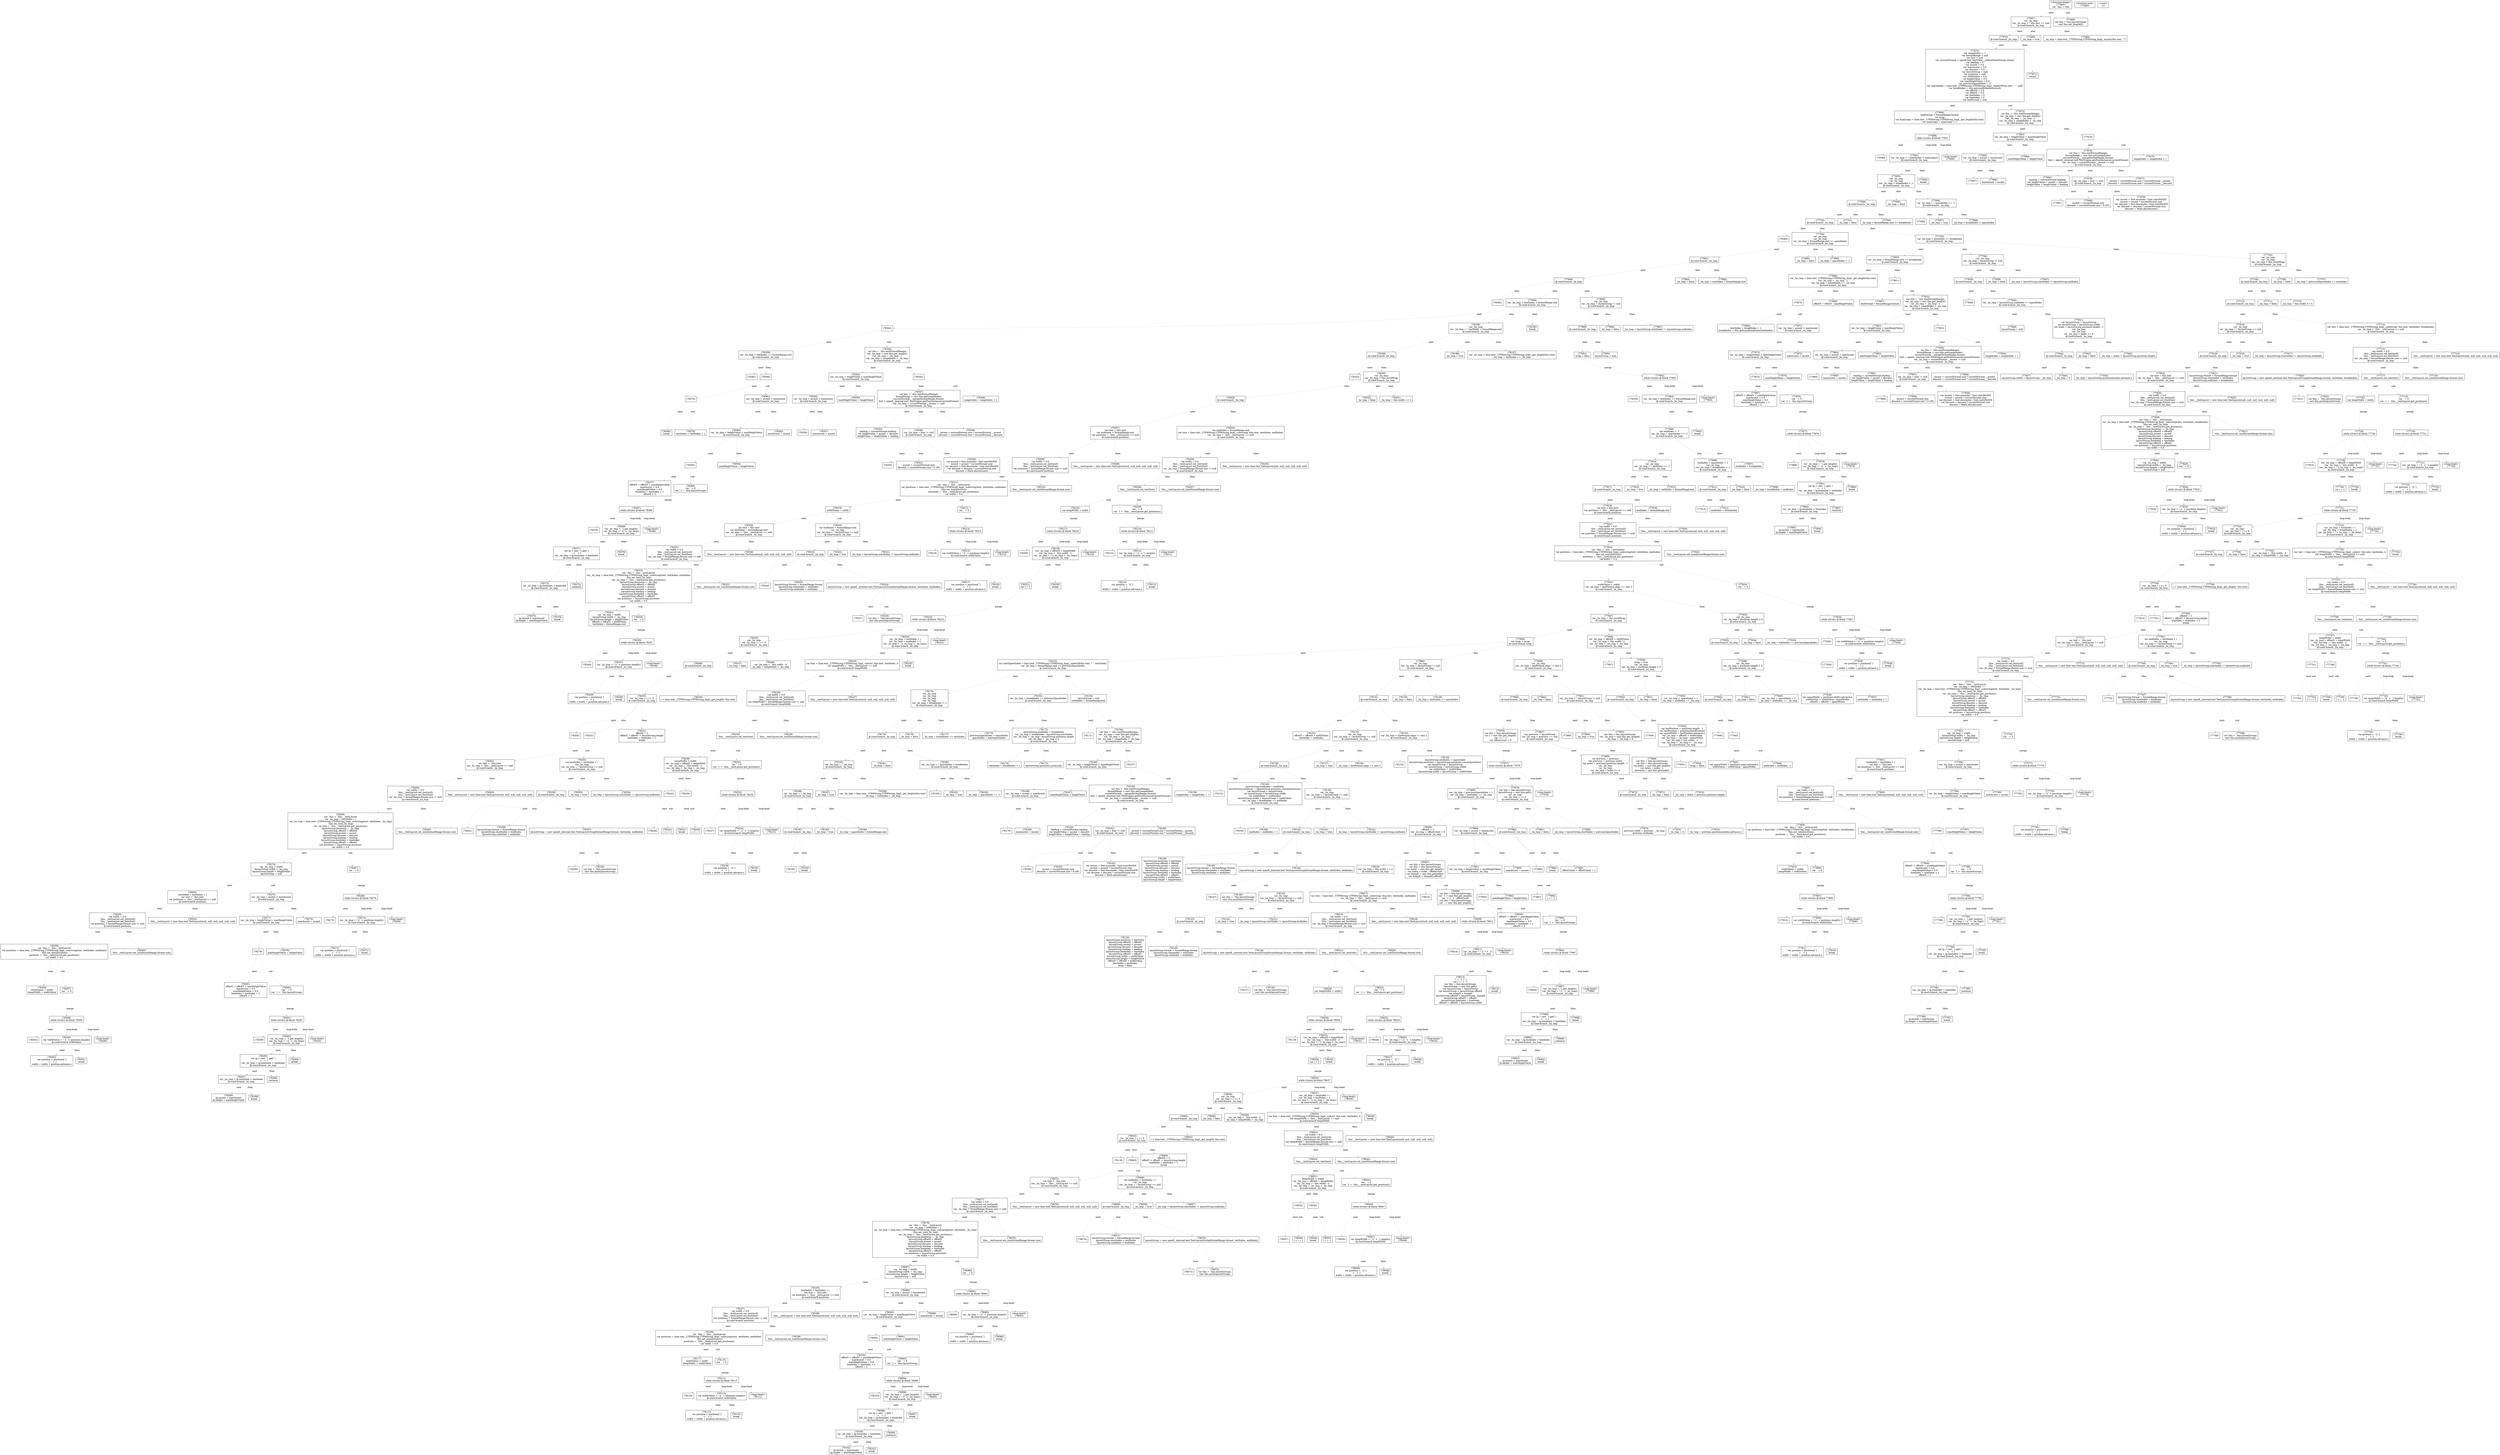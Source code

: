 digraph graphname {
n78384 [shape=box,label="(78384)"];
n78383 [shape=box,label="(78383)"];
n78382 [shape=box,label="(78382)"];
n78381 [shape=box,label="(78381)"];
n78380 [shape=box,label="(78380)\nbreak"];
n78379 [shape=box,label="(78379)\ntextIndex = textIndex + 1"];
n78378 [shape=box,label="(78378)"];
n78378 -> n78379[style="dashed",color="gray",label="sub"];
n78378 -> n78380[style="dashed",color="gray",label="next"];
n78377 [shape=box,label="(78377)\noffsetY = offsetY + maxHeightValue\nmaxAscent = 0.0\nmaxHeightValue = 0.0\nlineIndex = lineIndex + 1\noffsetX = 2"];
n78376 [shape=box,label="(78376)"];
n78375 [shape=box,label="(78375)\nlg.ascent = maxAscent\nlg.height = maxHeightValue"];
n78374 [shape=box,label="(78374)\nbreak"];
n78373 [shape=box,label="(78373)\nvar _hx_tmp = lg.lineIndex > lineIndex\n@:cond-branch _hx_tmp"];
n78373 -> n78374[style="dashed",color="gray",label="then"];
n78373 -> n78375[style="dashed",color="gray",label="next"];
n78372 [shape=box,label="(78372)\ncontinue"];
n78371 [shape=box,label="(78371)\nvar lg = cast `1.get(`)\n` = ` + 1\nvar _hx_tmp = lg.lineIndex < lineIndex\n@:cond-branch _hx_tmp"];
n78371 -> n78372[style="dashed",color="gray",label="then"];
n78371 -> n78373[style="dashed",color="gray",label="next"];
n78370 [shape=box,label="(78370)\nbreak"];
n78369 [shape=box,label="(78369)\nvar _hx_tmp = `1.get_length()\nvar _hx_tmp = ! ((` < _hx_tmp))\n@:cond-branch _hx_tmp"];
n78369 -> n78370[style="dashed",color="gray",label="then"];
n78369 -> n78371[style="dashed",color="gray",label="next"];
n78368 [shape=box,label="<loop-head>
(78368)"];
n78367 [shape=box,label="(78367)\nwhile ((true)) @:block 78369"];
n78367 -> n78368[style="dashed",color="gray",label="loop-head"];
n78367 -> n78369[style="dashed",color="gray",label="loop-body"];
n78367 -> n78376[style="dashed",color="gray",label="next"];
n78366 [shape=box,label="(78366)\nvar ` = 0\nvar `1 = `this.layoutGroups"];
n78366 -> n78367[style="dashed",color="gray",label="merge"];
n78365 [shape=box,label="(78365)"];
n78365 -> n78366[style="dashed",color="gray",label="sub"];
n78365 -> n78377[style="dashed",color="gray",label="next"];
n78364 [shape=box,label="(78364)\nmaxHeightValue = heightValue"];
n78363 [shape=box,label="(78363)\nvar _hx_tmp = heightValue > maxHeightValue\n@:cond-branch _hx_tmp"];
n78363 -> n78364[style="dashed",color="gray",label="then"];
n78363 -> n78365[style="dashed",color="gray",label="next"];
n78362 [shape=box,label="(78362)\nmaxAscent = ascent"];
n78361 [shape=box,label="(78361)\nvar _hx_tmp = ascent > maxAscent\n@:cond-branch _hx_tmp"];
n78361 -> n78362[style="dashed",color="gray",label="then"];
n78361 -> n78363[style="dashed",color="gray",label="next"];
n78360 [shape=box,label="(78360)"];
n78360 -> n78361[style="dashed",color="gray",label="sub"];
n78360 -> n78378[style="dashed",color="gray",label="next"];
n78359 [shape=box,label="(78359)\nvar _hx_tmp = textIndex == formatRange.end\n@:cond-branch _hx_tmp"];
n78359 -> n78360[style="dashed",color="gray",label="then"];
n78359 -> n78381[style="dashed",color="gray",label="next"];
n78358 [shape=box,label="(78358)"];
n78357 [shape=box,label="(78357)\nmaxAscent = ascent"];
n78356 [shape=box,label="(78356)\nvar _hx_tmp = ascent > maxAscent\n@:cond-branch _hx_tmp"];
n78356 -> n78357[style="dashed",color="gray",label="then"];
n78356 -> n78358[style="dashed",color="gray",label="next"];
n78355 [shape=box,label="(78355)\nmaxHeightValue = heightValue"];
n78354 [shape=box,label="(78354)\nvar _hx_tmp = heightValue > maxHeightValue\n@:cond-branch _hx_tmp"];
n78354 -> n78355[style="dashed",color="gray",label="then"];
n78354 -> n78356[style="dashed",color="gray",label="next"];
n78353 [shape=box,label="(78353)\nleading = currentFormat.leading\nvar heightValue = ascent + descent\nheightValue = heightValue + leading"];
n78352 [shape=box,label="(78352)"];
n78351 [shape=box,label="(78351)\nascent = currentFormat.size\ndescent = currentFormat.size * 0.185"];
n78350 [shape=box,label="(78350)\nvar ascent = font.ascender / font.unitsPerEM\nascent = ascent * currentFormat.size\nvar descent = font.descender / font.unitsPerEM\nvar descent = descent * currentFormat.size\ndescent = Math.abs(descent)"];
n78349 [shape=box,label="(78349)\nvar _hx_tmp = font != null\n@:cond-branch _hx_tmp"];
n78349 -> n78350[style="dashed",color="gray",label="then"];
n78349 -> n78351[style="dashed",color="gray",label="else"];
n78349 -> n78352[style="dashed",color="gray",label="next"];
n78348 [shape=box,label="(78348)\nascent = currentFormat.size * currentFormat.__ascent\ndescent = currentFormat.size * currentFormat.__descent"];
n78347 [shape=box,label="(78347)\nvar this = `this.textFormatRanges\nformatRange = cast this.get(rangeIndex)\ncurrentFormat.__merge(formatRange.format)\nfont = openfl._internal.text.TextEngine.getFontInstance(currentFormat)\nvar _hx_tmp = currentFormat.__ascent != null\n@:cond-branch _hx_tmp"];
n78347 -> n78348[style="dashed",color="gray",label="then"];
n78347 -> n78349[style="dashed",color="gray",label="else"];
n78347 -> n78353[style="dashed",color="gray",label="next"];
n78346 [shape=box,label="(78346)\nrangeIndex = rangeIndex + 1"];
n78345 [shape=box,label="(78345)"];
n78345 -> n78346[style="dashed",color="gray",label="sub"];
n78345 -> n78347[style="dashed",color="gray",label="next"];
n78344 [shape=box,label="(78344)\nvar this = `this.textFormatRanges\nvar _hx_tmp = cast this.get_length()\nvar _hx_tmp = _hx_tmp - 1\nvar _hx_tmp = rangeIndex < _hx_tmp\n@:cond-branch _hx_tmp"];
n78344 -> n78345[style="dashed",color="gray",label="then"];
n78344 -> n78354[style="dashed",color="gray",label="next"];
n78343 [shape=box,label="(78343)"];
n78343 -> n78344[style="dashed",color="gray",label="sub"];
n78343 -> n78359[style="dashed",color="gray",label="next"];
n78342 [shape=box,label="(78342)"];
n78341 [shape=box,label="(78341)\nvar _hx_tmp = width\nlayoutGroup.width = _hx_tmp\nlayoutGroup.height = heightValue\noffsetX = offsetX + widthValue\ntextIndex = formatRange.end"];
n78340 [shape=box,label="(78340)"];
n78339 [shape=box,label="(78339)\nvar position = positions[`]\n` = ` + 1\nwidth = width + position.advance.x"];
n78338 [shape=box,label="(78338)\nbreak"];
n78337 [shape=box,label="(78337)\nvar _hx_tmp = ! ((` < positions.length))\n@:cond-branch _hx_tmp"];
n78337 -> n78338[style="dashed",color="gray",label="then"];
n78337 -> n78339[style="dashed",color="gray",label="next"];
n78336 [shape=box,label="<loop-head>
(78336)"];
n78335 [shape=box,label="(78335)\nwhile ((true)) @:block 78337"];
n78335 -> n78336[style="dashed",color="gray",label="loop-head"];
n78335 -> n78337[style="dashed",color="gray",label="loop-body"];
n78335 -> n78340[style="dashed",color="gray",label="next"];
n78334 [shape=box,label="(78334)\nvar ` = 0"];
n78334 -> n78335[style="dashed",color="gray",label="merge"];
n78333 [shape=box,label="(78333)\nvar `this = `this.__textLayout\nvar _hx_tmp = lime.text._UTF8String.UTF8String_Impl_.substring(text, textIndex, endIndex)\n`this.set_text(_hx_tmp)\nvar _hx_tmp = `this.__textLayout.get_positions()\nlayoutGroup.positions = _hx_tmp\nlayoutGroup.offsetX = offsetX\nlayoutGroup.ascent = ascent\nlayoutGroup.descent = descent\nlayoutGroup.leading = leading\nlayoutGroup.lineIndex = lineIndex\nlayoutGroup.offsetY = offsetY\nvar positions = layoutGroup.positions\nvar width = 0.0"];
n78333 -> n78334[style="dashed",color="gray",label="sub"];
n78333 -> n78341[style="dashed",color="gray",label="next"];
n78332 [shape=box,label="(78332)\n`this.__textLayout.set_size(formatRange.format.size)"];
n78331 [shape=box,label="(78331)\nvar width = 0.0\n`this.__textLayout.set_text(null)\n`this.__textLayout.set_font(font)\nvar _hx_tmp = formatRange.format.size != null\n@:cond-branch _hx_tmp"];
n78331 -> n78332[style="dashed",color="gray",label="then"];
n78331 -> n78333[style="dashed",color="gray",label="next"];
n78330 [shape=box,label="(78330)\n`this.__textLayout = new lime.text.TextLayout(null, null, null, null, null, null)"];
n78329 [shape=box,label="(78329)\nvar text = this.text\nvar endIndex = formatRange.end\nvar _hx_tmp = `this.__textLayout == null\n@:cond-branch _hx_tmp"];
n78329 -> n78330[style="dashed",color="gray",label="then"];
n78329 -> n78331[style="dashed",color="gray",label="next"];
n78328 [shape=box,label="(78328)"];
n78327 [shape=box,label="(78327)"];
n78326 [shape=box,label="(78326)\nvar this = `this.layoutGroups\ncast this.push(layoutGroup)"];
n78325 [shape=box,label="(78325)\nlayoutGroup.format = formatRange.format\nlayoutGroup.startIndex = textIndex\nlayoutGroup.endIndex = endIndex"];
n78324 [shape=box,label="(78324)\nlayoutGroup = new openfl._internal.text.TextLayoutGroup(formatRange.format, textIndex, endIndex)"];
n78324 -> n78326[style="dashed",color="gray",label="sub"];
n78324 -> n78327[style="dashed",color="gray",label="next"];
n78323 [shape=box,label="(78323)\n@:cond-branch _hx_tmp"];
n78323 -> n78324[style="dashed",color="gray",label="then"];
n78323 -> n78325[style="dashed",color="gray",label="else"];
n78323 -> n78328[style="dashed",color="gray",label="next"];
n78322 [shape=box,label="(78322)\n_hx_tmp = true"];
n78321 [shape=box,label="(78321)\n_hx_tmp = layoutGroup.startIndex != layoutGroup.endIndex"];
n78320 [shape=box,label="(78320)\nvar endIndex = formatRange.end\nvar _hx_tmp\nvar _hx_tmp = ! layoutGroup == null\n@:cond-branch _hx_tmp"];
n78320 -> n78321[style="dashed",color="gray",label="then"];
n78320 -> n78322[style="dashed",color="gray",label="else"];
n78320 -> n78323[style="dashed",color="gray",label="next"];
n78319 [shape=box,label="(78319)\nwidthValue = width"];
n78319 -> n78320[style="dashed",color="gray",label="sub"];
n78319 -> n78329[style="dashed",color="gray",label="next"];
n78318 [shape=box,label="(78318)"];
n78317 [shape=box,label="(78317)\nvar position = positions[`]\n` = ` + 1\nwidth = width + position.advance.x"];
n78316 [shape=box,label="(78316)\nbreak"];
n78315 [shape=box,label="(78315)\nvar widthValue = ! ((` < positions.length))\n@:cond-branch widthValue"];
n78315 -> n78316[style="dashed",color="gray",label="then"];
n78315 -> n78317[style="dashed",color="gray",label="next"];
n78314 [shape=box,label="<loop-head>
(78314)"];
n78313 [shape=box,label="(78313)\nwhile ((true)) @:block 78315"];
n78313 -> n78314[style="dashed",color="gray",label="loop-head"];
n78313 -> n78315[style="dashed",color="gray",label="loop-body"];
n78313 -> n78318[style="dashed",color="gray",label="next"];
n78312 [shape=box,label="(78312)\nvar ` = 0"];
n78312 -> n78313[style="dashed",color="gray",label="merge"];
n78311 [shape=box,label="(78311)\nvar `this = `this.__textLayout\nvar positions = lime.text._UTF8String.UTF8String_Impl_.substring(text, textIndex, endIndex)\n`this.set_text(positions)\npositions = `this.__textLayout.get_positions()\nvar width = 0.0"];
n78311 -> n78312[style="dashed",color="gray",label="sub"];
n78311 -> n78319[style="dashed",color="gray",label="next"];
n78310 [shape=box,label="(78310)\n`this.__textLayout.set_size(formatRange.format.size)"];
n78309 [shape=box,label="(78309)\nvar width = 0.0\n`this.__textLayout.set_text(null)\n`this.__textLayout.set_font(font)\nvar positions = formatRange.format.size != null\n@:cond-branch positions"];
n78309 -> n78310[style="dashed",color="gray",label="then"];
n78309 -> n78311[style="dashed",color="gray",label="next"];
n78308 [shape=box,label="(78308)\n`this.__textLayout = new lime.text.TextLayout(null, null, null, null, null, null)"];
n78307 [shape=box,label="(78307)\nvar text = this.text\nvar endIndex = formatRange.end\nvar positions = `this.__textLayout == null\n@:cond-branch positions"];
n78307 -> n78308[style="dashed",color="gray",label="then"];
n78307 -> n78309[style="dashed",color="gray",label="next"];
n78306 [shape=box,label="(78306)"];
n78305 [shape=box,label="(78305)"];
n78304 [shape=box,label="(78304)\nwidthValue = width\ntempWidth = widthValue"];
n78303 [shape=box,label="(78303)"];
n78302 [shape=box,label="(78302)\nvar position = positions[`]\n` = ` + 1\nwidth = width + position.advance.x"];
n78301 [shape=box,label="(78301)\nbreak"];
n78300 [shape=box,label="(78300)\nvar widthValue = ! ((` < positions.length))\n@:cond-branch widthValue"];
n78300 -> n78301[style="dashed",color="gray",label="then"];
n78300 -> n78302[style="dashed",color="gray",label="next"];
n78299 [shape=box,label="<loop-head>
(78299)"];
n78298 [shape=box,label="(78298)\nwhile ((true)) @:block 78300"];
n78298 -> n78299[style="dashed",color="gray",label="loop-head"];
n78298 -> n78300[style="dashed",color="gray",label="loop-body"];
n78298 -> n78303[style="dashed",color="gray",label="next"];
n78297 [shape=box,label="(78297)\nvar ` = 0"];
n78297 -> n78298[style="dashed",color="gray",label="merge"];
n78296 [shape=box,label="(78296)\nvar `this = `this.__textLayout\nvar positions = lime.text._UTF8String.UTF8String_Impl_.substring(text, textIndex, endIndex)\n`this.set_text(positions)\npositions = `this.__textLayout.get_positions()\nvar width = 0.0"];
n78296 -> n78297[style="dashed",color="gray",label="sub"];
n78296 -> n78304[style="dashed",color="gray",label="next"];
n78295 [shape=box,label="(78295)\n`this.__textLayout.set_size(formatRange.format.size)"];
n78294 [shape=box,label="(78294)\nvar width = 0.0\n`this.__textLayout.set_text(null)\n`this.__textLayout.set_font(font)\nvar positions = formatRange.format.size != null\n@:cond-branch positions"];
n78294 -> n78295[style="dashed",color="gray",label="then"];
n78294 -> n78296[style="dashed",color="gray",label="next"];
n78293 [shape=box,label="(78293)\n`this.__textLayout = new lime.text.TextLayout(null, null, null, null, null, null)"];
n78292 [shape=box,label="(78292)\ntextIndex = textIndex + i\nvar text = `this.text\nvar positions = `this.__textLayout == null\n@:cond-branch positions"];
n78292 -> n78293[style="dashed",color="gray",label="then"];
n78292 -> n78294[style="dashed",color="gray",label="next"];
n78291 [shape=box,label="(78291)\noffsetY = offsetY + maxHeightValue\nmaxAscent = 0.0\nmaxHeightValue = 0.0\nlineIndex = lineIndex + 1\noffsetX = 2"];
n78290 [shape=box,label="(78290)"];
n78289 [shape=box,label="(78289)\nlg.ascent = maxAscent\nlg.height = maxHeightValue"];
n78288 [shape=box,label="(78288)\nbreak"];
n78287 [shape=box,label="(78287)\nvar _hx_tmp = lg.lineIndex > lineIndex\n@:cond-branch _hx_tmp"];
n78287 -> n78288[style="dashed",color="gray",label="then"];
n78287 -> n78289[style="dashed",color="gray",label="next"];
n78286 [shape=box,label="(78286)\ncontinue"];
n78285 [shape=box,label="(78285)\nvar lg = cast `1.get(`)\n` = ` + 1\nvar _hx_tmp = lg.lineIndex < lineIndex\n@:cond-branch _hx_tmp"];
n78285 -> n78286[style="dashed",color="gray",label="then"];
n78285 -> n78287[style="dashed",color="gray",label="next"];
n78284 [shape=box,label="(78284)\nbreak"];
n78283 [shape=box,label="(78283)\nvar _hx_tmp = `1.get_length()\nvar _hx_tmp = ! ((` < _hx_tmp))\n@:cond-branch _hx_tmp"];
n78283 -> n78284[style="dashed",color="gray",label="then"];
n78283 -> n78285[style="dashed",color="gray",label="next"];
n78282 [shape=box,label="<loop-head>
(78282)"];
n78281 [shape=box,label="(78281)\nwhile ((true)) @:block 78283"];
n78281 -> n78282[style="dashed",color="gray",label="loop-head"];
n78281 -> n78283[style="dashed",color="gray",label="loop-body"];
n78281 -> n78290[style="dashed",color="gray",label="next"];
n78280 [shape=box,label="(78280)\nvar ` = 0\nvar `1 = `this.layoutGroups"];
n78280 -> n78281[style="dashed",color="gray",label="merge"];
n78279 [shape=box,label="(78279)"];
n78279 -> n78280[style="dashed",color="gray",label="sub"];
n78279 -> n78291[style="dashed",color="gray",label="next"];
n78278 [shape=box,label="(78278)\nmaxHeightValue = heightValue"];
n78277 [shape=box,label="(78277)\nvar _hx_tmp = heightValue > maxHeightValue\n@:cond-branch _hx_tmp"];
n78277 -> n78278[style="dashed",color="gray",label="then"];
n78277 -> n78279[style="dashed",color="gray",label="next"];
n78276 [shape=box,label="(78276)\nmaxAscent = ascent"];
n78275 [shape=box,label="(78275)\nvar _hx_tmp = ascent > maxAscent\n@:cond-branch _hx_tmp"];
n78275 -> n78276[style="dashed",color="gray",label="then"];
n78275 -> n78277[style="dashed",color="gray",label="next"];
n78274 [shape=box,label="(78274)\nvar _hx_tmp = width\nlayoutGroup.width = _hx_tmp\nlayoutGroup.height = heightValue\nlayoutGroup = null"];
n78274 -> n78275[style="dashed",color="gray",label="sub"];
n78274 -> n78292[style="dashed",color="gray",label="next"];
n78273 [shape=box,label="(78273)"];
n78272 [shape=box,label="(78272)\nvar position = positions[`]\n` = ` + 1\nwidth = width + position.advance.x"];
n78271 [shape=box,label="(78271)\nbreak"];
n78270 [shape=box,label="(78270)\nvar _hx_tmp = ! ((` < positions.length))\n@:cond-branch _hx_tmp"];
n78270 -> n78271[style="dashed",color="gray",label="then"];
n78270 -> n78272[style="dashed",color="gray",label="next"];
n78269 [shape=box,label="<loop-head>
(78269)"];
n78268 [shape=box,label="(78268)\nwhile ((true)) @:block 78270"];
n78268 -> n78269[style="dashed",color="gray",label="loop-head"];
n78268 -> n78270[style="dashed",color="gray",label="loop-body"];
n78268 -> n78273[style="dashed",color="gray",label="next"];
n78267 [shape=box,label="(78267)\nvar ` = 0"];
n78267 -> n78268[style="dashed",color="gray",label="merge"];
n78266 [shape=box,label="(78266)\nvar `this = `this.__textLayout\nvar _hx_tmp = textIndex + i\nvar _hx_tmp = lime.text._UTF8String.UTF8String_Impl_.substring(text, textIndex, _hx_tmp)\n`this.set_text(_hx_tmp)\nvar _hx_tmp = `this.__textLayout.get_positions()\nlayoutGroup.positions = _hx_tmp\nlayoutGroup.offsetX = offsetX\nlayoutGroup.ascent = ascent\nlayoutGroup.descent = descent\nlayoutGroup.leading = leading\nlayoutGroup.lineIndex = lineIndex\nlayoutGroup.offsetY = offsetY\nvar positions = layoutGroup.positions\nvar width = 0.0"];
n78266 -> n78267[style="dashed",color="gray",label="sub"];
n78266 -> n78274[style="dashed",color="gray",label="next"];
n78265 [shape=box,label="(78265)\n`this.__textLayout.set_size(formatRange.format.size)"];
n78264 [shape=box,label="(78264)\nvar width = 0.0\n`this.__textLayout.set_text(null)\n`this.__textLayout.set_font(font)\nvar _hx_tmp = formatRange.format.size != null\n@:cond-branch _hx_tmp"];
n78264 -> n78265[style="dashed",color="gray",label="then"];
n78264 -> n78266[style="dashed",color="gray",label="next"];
n78263 [shape=box,label="(78263)\n`this.__textLayout = new lime.text.TextLayout(null, null, null, null, null, null)"];
n78262 [shape=box,label="(78262)\nvar text = `this.text\nvar _hx_tmp = `this.__textLayout == null\n@:cond-branch _hx_tmp"];
n78262 -> n78263[style="dashed",color="gray",label="then"];
n78262 -> n78264[style="dashed",color="gray",label="next"];
n78261 [shape=box,label="(78261)"];
n78260 [shape=box,label="(78260)"];
n78259 [shape=box,label="(78259)\nvar this = `this.layoutGroups\ncast this.push(layoutGroup)"];
n78258 [shape=box,label="(78258)\nlayoutGroup.format = formatRange.format\nlayoutGroup.startIndex = textIndex\nlayoutGroup.endIndex = endIndex"];
n78257 [shape=box,label="(78257)\nlayoutGroup = new openfl._internal.text.TextLayoutGroup(formatRange.format, textIndex, endIndex)"];
n78257 -> n78259[style="dashed",color="gray",label="sub"];
n78257 -> n78260[style="dashed",color="gray",label="next"];
n78256 [shape=box,label="(78256)\n@:cond-branch _hx_tmp"];
n78256 -> n78257[style="dashed",color="gray",label="then"];
n78256 -> n78258[style="dashed",color="gray",label="else"];
n78256 -> n78261[style="dashed",color="gray",label="next"];
n78255 [shape=box,label="(78255)\n_hx_tmp = true"];
n78254 [shape=box,label="(78254)\n_hx_tmp = layoutGroup.startIndex != layoutGroup.endIndex"];
n78253 [shape=box,label="(78253)\nvar endIndex = textIndex + i\nvar _hx_tmp\nvar _hx_tmp = ! layoutGroup == null\n@:cond-branch _hx_tmp"];
n78253 -> n78254[style="dashed",color="gray",label="then"];
n78253 -> n78255[style="dashed",color="gray",label="else"];
n78253 -> n78256[style="dashed",color="gray",label="next"];
n78252 [shape=box,label="(78252)"];
n78252 -> n78253[style="dashed",color="gray",label="sub"];
n78252 -> n78262[style="dashed",color="gray",label="next"];
n78251 [shape=box,label="(78251)\noffsetX = 2\noffsetY = offsetY + layoutGroup.height\nlineIndex = lineIndex + 1\nbreak"];
n78250 [shape=box,label="(78250)\nvar _hx_tmp = i == 0\n@:cond-branch _hx_tmp"];
n78250 -> n78251[style="dashed",color="gray",label="then"];
n78250 -> n78252[style="dashed",color="gray",label="else"];
n78250 -> n78305[style="dashed",color="gray",label="next"];
n78249 [shape=box,label="(78249)\ni = lime.text._UTF8String.UTF8String_Impl_.get_length(`this.text)"];
n78248 [shape=box,label="(78248)\n@:cond-branch _hx_tmp"];
n78248 -> n78249[style="dashed",color="gray",label="then"];
n78248 -> n78250[style="dashed",color="gray",label="next"];
n78247 [shape=box,label="(78247)\n_hx_tmp = false"];
n78246 [shape=box,label="(78246)\nvar _hx_tmp = `this.width - 4\n_hx_tmp = tempWidth > _hx_tmp"];
n78245 [shape=box,label="(78245)\nvar _hx_tmp\nvar _hx_tmp = i == 0\n@:cond-branch _hx_tmp"];
n78245 -> n78246[style="dashed",color="gray",label="then"];
n78245 -> n78247[style="dashed",color="gray",label="else"];
n78245 -> n78248[style="dashed",color="gray",label="next"];
n78244 [shape=box,label="(78244)"];
n78243 [shape=box,label="(78243)\ni = i + 1"];
n78242 [shape=box,label="(78242)"];
n78242 -> n78243[style="dashed",color="gray",label="sub"];
n78242 -> n78244[style="dashed",color="gray",label="next"];
n78241 [shape=box,label="(78241)\nbreak"];
n78240 [shape=box,label="(78240)\ni = i - 1"];
n78239 [shape=box,label="(78239)"];
n78239 -> n78240[style="dashed",color="gray",label="sub"];
n78239 -> n78241[style="dashed",color="gray",label="next"];
n78238 [shape=box,label="(78238)\ntempWidth = width\nvar _hx_tmp = offsetX + tempWidth\nvar _hx_tmp = `this.width - 2\nvar _hx_tmp = _hx_tmp > _hx_tmp\n@:cond-branch _hx_tmp"];
n78238 -> n78239[style="dashed",color="gray",label="then"];
n78238 -> n78242[style="dashed",color="gray",label="next"];
n78237 [shape=box,label="(78237)"];
n78236 [shape=box,label="(78236)\nvar position = `1[`]\n` = ` + 1\nwidth = width + position.advance.x"];
n78235 [shape=box,label="(78235)\nbreak"];
n78234 [shape=box,label="(78234)\nvar tempWidth = ! ((` < `1.length))\n@:cond-branch tempWidth"];
n78234 -> n78235[style="dashed",color="gray",label="then"];
n78234 -> n78236[style="dashed",color="gray",label="next"];
n78233 [shape=box,label="<loop-head>
(78233)"];
n78232 [shape=box,label="(78232)\nwhile ((true)) @:block 78234"];
n78232 -> n78233[style="dashed",color="gray",label="loop-head"];
n78232 -> n78234[style="dashed",color="gray",label="loop-body"];
n78232 -> n78237[style="dashed",color="gray",label="next"];
n78231 [shape=box,label="(78231)\nvar ` = 0\nvar `1 = `this.__textLayout.get_positions()"];
n78231 -> n78232[style="dashed",color="gray",label="merge"];
n78230 [shape=box,label="(78230)\n`this.__textLayout.set_text(text)"];
n78230 -> n78231[style="dashed",color="gray",label="sub"];
n78230 -> n78238[style="dashed",color="gray",label="next"];
n78229 [shape=box,label="(78229)\n`this.__textLayout.set_size(formatRange.format.size)"];
n78228 [shape=box,label="(78228)\nvar width = 0.0\n`this.__textLayout.set_text(null)\n`this.__textLayout.set_font(font)\nvar tempWidth = formatRange.format.size != null\n@:cond-branch tempWidth"];
n78228 -> n78229[style="dashed",color="gray",label="then"];
n78228 -> n78230[style="dashed",color="gray",label="next"];
n78227 [shape=box,label="(78227)\n`this.__textLayout = new lime.text.TextLayout(null, null, null, null, null, null)"];
n78226 [shape=box,label="(78226)\nvar text = lime.text._UTF8String.UTF8String_Impl_.substr(`this.text, textIndex, i)\nvar tempWidth = `this.__textLayout == null\n@:cond-branch tempWidth"];
n78226 -> n78227[style="dashed",color="gray",label="then"];
n78226 -> n78228[style="dashed",color="gray",label="next"];
n78225 [shape=box,label="(78225)\nbreak"];
n78224 [shape=box,label="(78224)\nvar _hx_tmp = textIndex + i\nvar _hx_tmp = endIndex + 1\nvar _hx_tmp = ! ((_hx_tmp < _hx_tmp))\n@:cond-branch _hx_tmp"];
n78224 -> n78225[style="dashed",color="gray",label="then"];
n78224 -> n78226[style="dashed",color="gray",label="next"];
n78223 [shape=box,label="<loop-head>
(78223)"];
n78222 [shape=box,label="(78222)\nwhile ((true)) @:block 78224"];
n78222 -> n78223[style="dashed",color="gray",label="loop-head"];
n78222 -> n78224[style="dashed",color="gray",label="loop-body"];
n78222 -> n78245[style="dashed",color="gray",label="next"];
n78221 [shape=box,label="(78221)\nvar i = 1"];
n78221 -> n78222[style="dashed",color="gray",label="merge"];
n78220 [shape=box,label="(78220)\nbreak"];
n78219 [shape=box,label="(78219)\nvar _hx_tmp = offsetX + tempWidth\nvar _hx_tmp = `this.width - 2\nvar _hx_tmp = ! ((_hx_tmp > _hx_tmp))\n@:cond-branch _hx_tmp"];
n78219 -> n78220[style="dashed",color="gray",label="then"];
n78219 -> n78221[style="dashed",color="gray",label="next"];
n78218 [shape=box,label="<loop-head>
(78218)"];
n78217 [shape=box,label="(78217)\nwhile ((true)) @:block 78219"];
n78217 -> n78218[style="dashed",color="gray",label="loop-head"];
n78217 -> n78219[style="dashed",color="gray",label="loop-body"];
n78217 -> n78306[style="dashed",color="gray",label="next"];
n78216 [shape=box,label="(78216)\nvar tempWidth = width"];
n78216 -> n78217[style="dashed",color="gray",label="merge"];
n78215 [shape=box,label="(78215)"];
n78214 [shape=box,label="(78214)\nvar position = `1[`]\n` = ` + 1\nwidth = width + position.advance.x"];
n78213 [shape=box,label="(78213)\nbreak"];
n78212 [shape=box,label="(78212)\nvar _hx_tmp = ! ((` < `1.length))\n@:cond-branch _hx_tmp"];
n78212 -> n78213[style="dashed",color="gray",label="then"];
n78212 -> n78214[style="dashed",color="gray",label="next"];
n78211 [shape=box,label="<loop-head>
(78211)"];
n78210 [shape=box,label="(78210)\nwhile ((true)) @:block 78212"];
n78210 -> n78211[style="dashed",color="gray",label="loop-head"];
n78210 -> n78212[style="dashed",color="gray",label="loop-body"];
n78210 -> n78215[style="dashed",color="gray",label="next"];
n78209 [shape=box,label="(78209)\nvar ` = 0\nvar `1 = `this.__textLayout.get_positions()"];
n78209 -> n78210[style="dashed",color="gray",label="merge"];
n78208 [shape=box,label="(78208)\n`this.__textLayout.set_text(text)"];
n78208 -> n78209[style="dashed",color="gray",label="sub"];
n78208 -> n78216[style="dashed",color="gray",label="next"];
n78207 [shape=box,label="(78207)\n`this.__textLayout.set_size(formatRange.format.size)"];
n78206 [shape=box,label="(78206)\nvar width = 0.0\n`this.__textLayout.set_text(null)\n`this.__textLayout.set_font(font)\nvar _hx_tmp = formatRange.format.size != null\n@:cond-branch _hx_tmp"];
n78206 -> n78207[style="dashed",color="gray",label="then"];
n78206 -> n78208[style="dashed",color="gray",label="next"];
n78205 [shape=box,label="(78205)\n`this.__textLayout = new lime.text.TextLayout(null, null, null, null, null, null)"];
n78204 [shape=box,label="(78204)\nvar endIndex = formatRange.end\nvar text = lime.text._UTF8String.UTF8String_Impl_.substring(`this.text, textIndex, endIndex)\nvar _hx_tmp = `this.__textLayout == null\n@:cond-branch _hx_tmp"];
n78204 -> n78205[style="dashed",color="gray",label="then"];
n78204 -> n78206[style="dashed",color="gray",label="next"];
n78203 [shape=box,label="(78203)\n@:cond-branch _hx_tmp"];
n78203 -> n78204[style="dashed",color="gray",label="then"];
n78203 -> n78307[style="dashed",color="gray",label="next"];
n78202 [shape=box,label="(78202)\n_hx_tmp = false"];
n78201 [shape=box,label="(78201)\n_hx_tmp = this.width >= 4"];
n78200 [shape=box,label="(78200)\nvar _hx_tmp\nvar _hx_tmp = this.wordWrap\n@:cond-branch _hx_tmp"];
n78200 -> n78201[style="dashed",color="gray",label="then"];
n78200 -> n78202[style="dashed",color="gray",label="else"];
n78200 -> n78203[style="dashed",color="gray",label="next"];
n78199 [shape=box,label="(78199)\n@:cond-branch _hx_tmp"];
n78199 -> n78200[style="dashed",color="gray",label="then"];
n78199 -> n78342[style="dashed",color="gray",label="next"];
n78198 [shape=box,label="(78198)\n_hx_tmp = true"];
n78197 [shape=box,label="(78197)\nvar _hx_tmp = lime.text._UTF8String.UTF8String_Impl_.get_length(this.text)\n_hx_tmp = textIndex == _hx_tmp"];
n78196 [shape=box,label="(78196)\nvar _hx_tmp\nvar _hx_tmp = ! textIndex < formatRange.end\n@:cond-branch _hx_tmp"];
n78196 -> n78197[style="dashed",color="gray",label="then"];
n78196 -> n78198[style="dashed",color="gray",label="else"];
n78196 -> n78199[style="dashed",color="gray",label="next"];
n78195 [shape=box,label="(78195)\nbreak"];
n78194 [shape=box,label="(78194)"];
n78193 [shape=box,label="(78193)"];
n78192 [shape=box,label="(78192)\nbreak"];
n78191 [shape=box,label="(78191)\n@:cond-branch _hx_tmp"];
n78191 -> n78192[style="dashed",color="gray",label="then"];
n78191 -> n78193[style="dashed",color="gray",label="next"];
n78190 [shape=box,label="(78190)\n_hx_tmp = true"];
n78189 [shape=box,label="(78189)\n_hx_tmp = spaceIndex > formatRange.end"];
n78188 [shape=box,label="(78188)\nvar _hx_tmp = ! _hx_tmp\n@:cond-branch _hx_tmp"];
n78188 -> n78189[style="dashed",color="gray",label="then"];
n78188 -> n78190[style="dashed",color="gray",label="else"];
n78188 -> n78191[style="dashed",color="gray",label="next"];
n78187 [shape=box,label="(78187)\n_hx_tmp = true"];
n78186 [shape=box,label="(78186)\nvar _hx_tmp = lime.text._UTF8String.UTF8String_Impl_.get_length(this.text)\n_hx_tmp = textIndex > _hx_tmp"];
n78185 [shape=box,label="(78185)\nvar _hx_tmp = ! _hx_tmp\n@:cond-branch _hx_tmp"];
n78185 -> n78186[style="dashed",color="gray",label="then"];
n78185 -> n78187[style="dashed",color="gray",label="else"];
n78185 -> n78188[style="dashed",color="gray",label="next"];
n78184 [shape=box,label="(78184)"];
n78183 [shape=box,label="(78183)\n_hx_tmp = true"];
n78182 [shape=box,label="(78182)\n_hx_tmp = spaceIndex == -1"];
n78181 [shape=box,label="(78181)\n_hx_tmp = false"];
n78180 [shape=box,label="(78180)\nvar _hx_tmp = ! spaceIndex > breakIndex\n@:cond-branch _hx_tmp"];
n78180 -> n78182[style="dashed",color="gray",label="then"];
n78180 -> n78183[style="dashed",color="gray",label="else"];
n78180 -> n78184[style="dashed",color="gray",label="next"];
n78179 [shape=box,label="(78179)\n@:cond-branch _hx_tmp"];
n78179 -> n78180[style="dashed",color="gray",label="then"];
n78179 -> n78181[style="dashed",color="gray",label="else"];
n78179 -> n78185[style="dashed",color="gray",label="next"];
n78178 [shape=box,label="(78178)\n_hx_tmp = false"];
n78177 [shape=box,label="(78177)\n_hx_tmp = breakIndex <= textIndex"];
n78176 [shape=box,label="(78176)\nvar _hx_tmp\nvar _hx_tmp\nvar _hx_tmp\nvar _hx_tmp\nvar _hx_tmp = breakIndex > -1\n@:cond-branch _hx_tmp"];
n78176 -> n78177[style="dashed",color="gray",label="then"];
n78176 -> n78178[style="dashed",color="gray",label="else"];
n78176 -> n78179[style="dashed",color="gray",label="next"];
n78175 [shape=box,label="(78175)\npreviousSpaceIndex = spaceIndex\nspaceIndex = nextSpaceIndex"];
n78174 [shape=box,label="(78174)\ntextIndex = breakIndex + 1"];
n78173 [shape=box,label="(78173)\nlayoutGroup.positions.push(null)"];
n78172 [shape=box,label="(78172)\nlayoutGroup.endIndex = breakIndex\nvar _hx_tmp = breakIndex - layoutGroup.startIndex\nvar _hx_tmp = _hx_tmp - layoutGroup.positions.length\nvar _hx_tmp = _hx_tmp < 0\n@:cond-branch _hx_tmp"];
n78172 -> n78173[style="dashed",color="gray",label="then"];
n78172 -> n78174[style="dashed",color="gray",label="next"];
n78171 [shape=box,label="(78171)"];
n78170 [shape=box,label="(78170)"];
n78169 [shape=box,label="(78169)\nmaxAscent = ascent"];
n78168 [shape=box,label="(78168)\nvar _hx_tmp = ascent > maxAscent\n@:cond-branch _hx_tmp"];
n78168 -> n78169[style="dashed",color="gray",label="then"];
n78168 -> n78170[style="dashed",color="gray",label="next"];
n78167 [shape=box,label="(78167)\nmaxHeightValue = heightValue"];
n78166 [shape=box,label="(78166)\nvar _hx_tmp = heightValue > maxHeightValue\n@:cond-branch _hx_tmp"];
n78166 -> n78167[style="dashed",color="gray",label="then"];
n78166 -> n78168[style="dashed",color="gray",label="next"];
n78165 [shape=box,label="(78165)\nleading = currentFormat.leading\nvar heightValue = ascent + descent\nheightValue = heightValue + leading"];
n78164 [shape=box,label="(78164)"];
n78163 [shape=box,label="(78163)\nascent = currentFormat.size\ndescent = currentFormat.size * 0.185"];
n78162 [shape=box,label="(78162)\nvar ascent = font.ascender / font.unitsPerEM\nascent = ascent * currentFormat.size\nvar descent = font.descender / font.unitsPerEM\nvar descent = descent * currentFormat.size\ndescent = Math.abs(descent)"];
n78161 [shape=box,label="(78161)\nvar _hx_tmp = font != null\n@:cond-branch _hx_tmp"];
n78161 -> n78162[style="dashed",color="gray",label="then"];
n78161 -> n78163[style="dashed",color="gray",label="else"];
n78161 -> n78164[style="dashed",color="gray",label="next"];
n78160 [shape=box,label="(78160)\nascent = currentFormat.size * currentFormat.__ascent\ndescent = currentFormat.size * currentFormat.__descent"];
n78159 [shape=box,label="(78159)\nvar this = `this.textFormatRanges\nformatRange = cast this.get(rangeIndex)\ncurrentFormat.__merge(formatRange.format)\nfont = openfl._internal.text.TextEngine.getFontInstance(currentFormat)\nvar _hx_tmp = currentFormat.__ascent != null\n@:cond-branch _hx_tmp"];
n78159 -> n78160[style="dashed",color="gray",label="then"];
n78159 -> n78161[style="dashed",color="gray",label="else"];
n78159 -> n78165[style="dashed",color="gray",label="next"];
n78158 [shape=box,label="(78158)\nrangeIndex = rangeIndex + 1"];
n78157 [shape=box,label="(78157)"];
n78157 -> n78158[style="dashed",color="gray",label="sub"];
n78157 -> n78159[style="dashed",color="gray",label="next"];
n78156 [shape=box,label="(78156)\nvar this = `this.textFormatRanges\nvar _hx_tmp = cast this.get_length()\nvar _hx_tmp = _hx_tmp - 1\nvar _hx_tmp = rangeIndex < _hx_tmp\n@:cond-branch _hx_tmp"];
n78156 -> n78157[style="dashed",color="gray",label="then"];
n78156 -> n78166[style="dashed",color="gray",label="next"];
n78155 [shape=box,label="(78155)\nvar _hx_tmp = breakIndex == previousSpaceIndex\n@:cond-branch _hx_tmp"];
n78155 -> n78172[style="dashed",color="gray",label="then"];
n78155 -> n78175[style="dashed",color="gray",label="next"];
n78154 [shape=box,label="(78154)\nlayoutGroup = null\ntextIndex = formatRange.end"];
n78154 -> n78156[style="dashed",color="gray",label="sub"];
n78154 -> n78171[style="dashed",color="gray",label="next"];
n78153 [shape=box,label="(78153)\nvar nextSpaceIndex = lime.text._UTF8String.UTF8String_Impl_.indexOf(this.text, \" \", textIndex)\nvar _hx_tmp = formatRange.end <= previousSpaceIndex\n@:cond-branch _hx_tmp"];
n78153 -> n78154[style="dashed",color="gray",label="then"];
n78153 -> n78155[style="dashed",color="gray",label="else"];
n78153 -> n78176[style="dashed",color="gray",label="next"];
n78152 [shape=box,label="(78152)\noffsetX = offsetX + widthValue\ntextIndex = endIndex"];
n78151 [shape=box,label="(78151)"];
n78150 [shape=box,label="(78150)"];
n78149 [shape=box,label="(78149)\nendIndex = endIndex + 1"];
n78148 [shape=box,label="(78148)\nlayoutGroup.positions = positions\nlayoutGroup.offsetX = offsetX\nlayoutGroup.ascent = ascent\nlayoutGroup.descent = descent\nlayoutGroup.leading = leading\nlayoutGroup.lineIndex = lineIndex\nlayoutGroup.offsetY = offsetY\nlayoutGroup.width = widthValue\nlayoutGroup.height = heightValue"];
n78147 [shape=box,label="(78147)"];
n78146 [shape=box,label="(78146)\nvar this = `this.layoutGroups\ncast this.push(layoutGroup)"];
n78145 [shape=box,label="(78145)\nlayoutGroup.format = formatRange.format\nlayoutGroup.startIndex = textIndex\nlayoutGroup.endIndex = endIndex"];
n78144 [shape=box,label="(78144)\nlayoutGroup = new openfl._internal.text.TextLayoutGroup(formatRange.format, textIndex, endIndex)"];
n78144 -> n78146[style="dashed",color="gray",label="sub"];
n78144 -> n78147[style="dashed",color="gray",label="next"];
n78143 [shape=box,label="(78143)\n@:cond-branch _hx_tmp"];
n78143 -> n78144[style="dashed",color="gray",label="then"];
n78143 -> n78145[style="dashed",color="gray",label="else"];
n78143 -> n78148[style="dashed",color="gray",label="next"];
n78142 [shape=box,label="(78142)\n_hx_tmp = true"];
n78141 [shape=box,label="(78141)\n_hx_tmp = layoutGroup.startIndex != layoutGroup.endIndex"];
n78140 [shape=box,label="(78140)\nlayoutGroup.endIndex = endIndex\nlayoutGroup.positions = layoutGroup.positions.concat(positions)\nvar layoutGroup = layoutGroup\nvar layoutGroup = layoutGroup.width\nvar widthValue = widthValue\nlayoutGroup.width = layoutGroup + widthValue\nvar _hx_tmp = breakIndex == endIndex\n@:cond-branch _hx_tmp"];
n78140 -> n78149[style="dashed",color="gray",label="then"];
n78140 -> n78150[style="dashed",color="gray",label="next"];
n78139 [shape=box,label="(78139)\nvar _hx_tmp\nvar _hx_tmp = ! layoutGroup == null\n@:cond-branch _hx_tmp"];
n78139 -> n78141[style="dashed",color="gray",label="then"];
n78139 -> n78142[style="dashed",color="gray",label="else"];
n78139 -> n78143[style="dashed",color="gray",label="next"];
n78138 [shape=box,label="(78138)\n@:cond-branch _hx_tmp"];
n78138 -> n78139[style="dashed",color="gray",label="then"];
n78138 -> n78140[style="dashed",color="gray",label="else"];
n78138 -> n78151[style="dashed",color="gray",label="next"];
n78137 [shape=box,label="(78137)\n_hx_tmp = true"];
n78136 [shape=box,label="(78136)\n_hx_tmp = lineFormat.align == cast 2"];
n78135 [shape=box,label="(78135)"];
n78134 [shape=box,label="(78134)\nlayoutGroup.endIndex = spaceIndex\nlayoutGroup.positions = layoutGroup.positions.concat(positions)\nvar layoutGroup = layoutGroup\nvar layoutGroup = layoutGroup.width\nvar widthValue = widthValue\nlayoutGroup.width = layoutGroup + widthValue"];
n78133 [shape=box,label="(78133)\nvar _hx_tmp\nvar _hx_tmp = ! layoutGroup == null\n@:cond-branch _hx_tmp"];
n78133 -> n78136[style="dashed",color="gray",label="then"];
n78133 -> n78137[style="dashed",color="gray",label="else"];
n78133 -> n78138[style="dashed",color="gray",label="next"];
n78132 [shape=box,label="(78132)\nvar _hx_tmp = lineFormat.align != cast 2\n@:cond-branch _hx_tmp"];
n78132 -> n78134[style="dashed",color="gray",label="then"];
n78132 -> n78135[style="dashed",color="gray",label="next"];
n78131 [shape=box,label="(78131)\n@:cond-branch _hx_tmp"];
n78131 -> n78132[style="dashed",color="gray",label="then"];
n78131 -> n78133[style="dashed",color="gray",label="else"];
n78131 -> n78152[style="dashed",color="gray",label="next"];
n78130 [shape=box,label="(78130)\n_hx_tmp = false"];
n78129 [shape=box,label="(78129)\n_hx_tmp = textIndex == spaceIndex"];
n78128 [shape=box,label="(78128)\nlayoutGroup.positions = positions\nlayoutGroup.offsetX = offsetX\nlayoutGroup.ascent = ascent\nlayoutGroup.descent = descent\nlayoutGroup.leading = leading\nlayoutGroup.lineIndex = lineIndex\nlayoutGroup.offsetY = offsetY\nlayoutGroup.width = widthValue\nlayoutGroup.height = heightValue\noffsetX = offsetX + widthValue\ntextIndex = endIndex\nwrap = false"];
n78127 [shape=box,label="(78127)"];
n78126 [shape=box,label="(78126)\nvar this = `this.layoutGroups\ncast this.push(layoutGroup)"];
n78125 [shape=box,label="(78125)\nlayoutGroup.format = formatRange.format\nlayoutGroup.startIndex = textIndex\nlayoutGroup.endIndex = endIndex"];
n78124 [shape=box,label="(78124)\nlayoutGroup = new openfl._internal.text.TextLayoutGroup(formatRange.format, textIndex, endIndex)"];
n78124 -> n78126[style="dashed",color="gray",label="sub"];
n78124 -> n78127[style="dashed",color="gray",label="next"];
n78123 [shape=box,label="(78123)\n@:cond-branch _hx_tmp"];
n78123 -> n78124[style="dashed",color="gray",label="then"];
n78123 -> n78125[style="dashed",color="gray",label="else"];
n78123 -> n78128[style="dashed",color="gray",label="next"];
n78122 [shape=box,label="(78122)\n_hx_tmp = true"];
n78121 [shape=box,label="(78121)\n_hx_tmp = layoutGroup.startIndex != layoutGroup.endIndex"];
n78120 [shape=box,label="(78120)\nvar _hx_tmp\nvar _hx_tmp = ! layoutGroup == null\n@:cond-branch _hx_tmp"];
n78120 -> n78121[style="dashed",color="gray",label="then"];
n78120 -> n78122[style="dashed",color="gray",label="else"];
n78120 -> n78123[style="dashed",color="gray",label="next"];
n78119 [shape=box,label="(78119)"];
n78118 [shape=box,label="(78118)"];
n78117 [shape=box,label="(78117)\nwidthValue = width\ntempWidth = widthValue"];
n78116 [shape=box,label="(78116)"];
n78115 [shape=box,label="(78115)\nvar position = positions[`]\n` = ` + 1\nwidth = width + position.advance.x"];
n78114 [shape=box,label="(78114)\nbreak"];
n78113 [shape=box,label="(78113)\nvar widthValue = ! ((` < positions.length))\n@:cond-branch widthValue"];
n78113 -> n78114[style="dashed",color="gray",label="then"];
n78113 -> n78115[style="dashed",color="gray",label="next"];
n78112 [shape=box,label="<loop-head>
(78112)"];
n78111 [shape=box,label="(78111)\nwhile ((true)) @:block 78113"];
n78111 -> n78112[style="dashed",color="gray",label="loop-head"];
n78111 -> n78113[style="dashed",color="gray",label="loop-body"];
n78111 -> n78116[style="dashed",color="gray",label="next"];
n78110 [shape=box,label="(78110)\nvar ` = 0"];
n78110 -> n78111[style="dashed",color="gray",label="merge"];
n78109 [shape=box,label="(78109)\nvar `this = `this.__textLayout\nvar positions = lime.text._UTF8String.UTF8String_Impl_.substring(text, textIndex, endIndex)\n`this.set_text(positions)\npositions = `this.__textLayout.get_positions()\nvar width = 0.0"];
n78109 -> n78110[style="dashed",color="gray",label="sub"];
n78109 -> n78117[style="dashed",color="gray",label="next"];
n78108 [shape=box,label="(78108)\n`this.__textLayout.set_size(formatRange.format.size)"];
n78107 [shape=box,label="(78107)\nvar width = 0.0\n`this.__textLayout.set_text(null)\n`this.__textLayout.set_font(font)\nvar positions = formatRange.format.size != null\n@:cond-branch positions"];
n78107 -> n78108[style="dashed",color="gray",label="then"];
n78107 -> n78109[style="dashed",color="gray",label="next"];
n78106 [shape=box,label="(78106)\n`this.__textLayout = new lime.text.TextLayout(null, null, null, null, null, null)"];
n78105 [shape=box,label="(78105)\ntextIndex = textIndex + i\nvar text = `this.text\nvar positions = `this.__textLayout == null\n@:cond-branch positions"];
n78105 -> n78106[style="dashed",color="gray",label="then"];
n78105 -> n78107[style="dashed",color="gray",label="next"];
n78104 [shape=box,label="(78104)\noffsetY = offsetY + maxHeightValue\nmaxAscent = 0.0\nmaxHeightValue = 0.0\nlineIndex = lineIndex + 1\noffsetX = 2"];
n78103 [shape=box,label="(78103)"];
n78102 [shape=box,label="(78102)\nlg.ascent = maxAscent\nlg.height = maxHeightValue"];
n78101 [shape=box,label="(78101)\nbreak"];
n78100 [shape=box,label="(78100)\nvar _hx_tmp = lg.lineIndex > lineIndex\n@:cond-branch _hx_tmp"];
n78100 -> n78101[style="dashed",color="gray",label="then"];
n78100 -> n78102[style="dashed",color="gray",label="next"];
n78099 [shape=box,label="(78099)\ncontinue"];
n78098 [shape=box,label="(78098)\nvar lg = cast `1.get(`)\n` = ` + 1\nvar _hx_tmp = lg.lineIndex < lineIndex\n@:cond-branch _hx_tmp"];
n78098 -> n78099[style="dashed",color="gray",label="then"];
n78098 -> n78100[style="dashed",color="gray",label="next"];
n78097 [shape=box,label="(78097)\nbreak"];
n78096 [shape=box,label="(78096)\nvar _hx_tmp = `1.get_length()\nvar _hx_tmp = ! ((` < _hx_tmp))\n@:cond-branch _hx_tmp"];
n78096 -> n78097[style="dashed",color="gray",label="then"];
n78096 -> n78098[style="dashed",color="gray",label="next"];
n78095 [shape=box,label="<loop-head>
(78095)"];
n78094 [shape=box,label="(78094)\nwhile ((true)) @:block 78096"];
n78094 -> n78095[style="dashed",color="gray",label="loop-head"];
n78094 -> n78096[style="dashed",color="gray",label="loop-body"];
n78094 -> n78103[style="dashed",color="gray",label="next"];
n78093 [shape=box,label="(78093)\nvar ` = 0\nvar `1 = `this.layoutGroups"];
n78093 -> n78094[style="dashed",color="gray",label="merge"];
n78092 [shape=box,label="(78092)"];
n78092 -> n78093[style="dashed",color="gray",label="sub"];
n78092 -> n78104[style="dashed",color="gray",label="next"];
n78091 [shape=box,label="(78091)\nmaxHeightValue = heightValue"];
n78090 [shape=box,label="(78090)\nvar _hx_tmp = heightValue > maxHeightValue\n@:cond-branch _hx_tmp"];
n78090 -> n78091[style="dashed",color="gray",label="then"];
n78090 -> n78092[style="dashed",color="gray",label="next"];
n78089 [shape=box,label="(78089)\nmaxAscent = ascent"];
n78088 [shape=box,label="(78088)\nvar _hx_tmp = ascent > maxAscent\n@:cond-branch _hx_tmp"];
n78088 -> n78089[style="dashed",color="gray",label="then"];
n78088 -> n78090[style="dashed",color="gray",label="next"];
n78087 [shape=box,label="(78087)\nvar _hx_tmp = width\nlayoutGroup.width = _hx_tmp\nlayoutGroup.height = heightValue\nlayoutGroup = null"];
n78087 -> n78088[style="dashed",color="gray",label="sub"];
n78087 -> n78105[style="dashed",color="gray",label="next"];
n78086 [shape=box,label="(78086)"];
n78085 [shape=box,label="(78085)\nvar position = positions[`]\n` = ` + 1\nwidth = width + position.advance.x"];
n78084 [shape=box,label="(78084)\nbreak"];
n78083 [shape=box,label="(78083)\nvar _hx_tmp = ! ((` < positions.length))\n@:cond-branch _hx_tmp"];
n78083 -> n78084[style="dashed",color="gray",label="then"];
n78083 -> n78085[style="dashed",color="gray",label="next"];
n78082 [shape=box,label="<loop-head>
(78082)"];
n78081 [shape=box,label="(78081)\nwhile ((true)) @:block 78083"];
n78081 -> n78082[style="dashed",color="gray",label="loop-head"];
n78081 -> n78083[style="dashed",color="gray",label="loop-body"];
n78081 -> n78086[style="dashed",color="gray",label="next"];
n78080 [shape=box,label="(78080)\nvar ` = 0"];
n78080 -> n78081[style="dashed",color="gray",label="merge"];
n78079 [shape=box,label="(78079)\nvar `this = `this.__textLayout\nvar _hx_tmp = textIndex + i\nvar _hx_tmp = lime.text._UTF8String.UTF8String_Impl_.substring(text, textIndex, _hx_tmp)\n`this.set_text(_hx_tmp)\nvar _hx_tmp = `this.__textLayout.get_positions()\nlayoutGroup.positions = _hx_tmp\nlayoutGroup.offsetX = offsetX\nlayoutGroup.ascent = ascent\nlayoutGroup.descent = descent\nlayoutGroup.leading = leading\nlayoutGroup.lineIndex = lineIndex\nlayoutGroup.offsetY = offsetY\nvar positions = layoutGroup.positions\nvar width = 0.0"];
n78079 -> n78080[style="dashed",color="gray",label="sub"];
n78079 -> n78087[style="dashed",color="gray",label="next"];
n78078 [shape=box,label="(78078)\n`this.__textLayout.set_size(formatRange.format.size)"];
n78077 [shape=box,label="(78077)\nvar width = 0.0\n`this.__textLayout.set_text(null)\n`this.__textLayout.set_font(font)\nvar _hx_tmp = formatRange.format.size != null\n@:cond-branch _hx_tmp"];
n78077 -> n78078[style="dashed",color="gray",label="then"];
n78077 -> n78079[style="dashed",color="gray",label="next"];
n78076 [shape=box,label="(78076)\n`this.__textLayout = new lime.text.TextLayout(null, null, null, null, null, null)"];
n78075 [shape=box,label="(78075)\nvar text = `this.text\nvar _hx_tmp = `this.__textLayout == null\n@:cond-branch _hx_tmp"];
n78075 -> n78076[style="dashed",color="gray",label="then"];
n78075 -> n78077[style="dashed",color="gray",label="next"];
n78074 [shape=box,label="(78074)"];
n78073 [shape=box,label="(78073)"];
n78072 [shape=box,label="(78072)\nvar this = `this.layoutGroups\ncast this.push(layoutGroup)"];
n78071 [shape=box,label="(78071)\nlayoutGroup.format = formatRange.format\nlayoutGroup.startIndex = textIndex\nlayoutGroup.endIndex = endIndex"];
n78070 [shape=box,label="(78070)\nlayoutGroup = new openfl._internal.text.TextLayoutGroup(formatRange.format, textIndex, endIndex)"];
n78070 -> n78072[style="dashed",color="gray",label="sub"];
n78070 -> n78073[style="dashed",color="gray",label="next"];
n78069 [shape=box,label="(78069)\n@:cond-branch _hx_tmp"];
n78069 -> n78070[style="dashed",color="gray",label="then"];
n78069 -> n78071[style="dashed",color="gray",label="else"];
n78069 -> n78074[style="dashed",color="gray",label="next"];
n78068 [shape=box,label="(78068)\n_hx_tmp = true"];
n78067 [shape=box,label="(78067)\n_hx_tmp = layoutGroup.startIndex != layoutGroup.endIndex"];
n78066 [shape=box,label="(78066)\nvar endIndex = textIndex + i\nvar _hx_tmp\nvar _hx_tmp = ! layoutGroup == null\n@:cond-branch _hx_tmp"];
n78066 -> n78067[style="dashed",color="gray",label="then"];
n78066 -> n78068[style="dashed",color="gray",label="else"];
n78066 -> n78069[style="dashed",color="gray",label="next"];
n78065 [shape=box,label="(78065)"];
n78065 -> n78066[style="dashed",color="gray",label="sub"];
n78065 -> n78075[style="dashed",color="gray",label="next"];
n78064 [shape=box,label="(78064)\noffsetX = 2\noffsetY = offsetY + layoutGroup.height\nlineIndex = lineIndex + 1\nbreak"];
n78063 [shape=box,label="(78063)\nvar _hx_tmp = i == 0\n@:cond-branch _hx_tmp"];
n78063 -> n78064[style="dashed",color="gray",label="then"];
n78063 -> n78065[style="dashed",color="gray",label="else"];
n78063 -> n78118[style="dashed",color="gray",label="next"];
n78062 [shape=box,label="(78062)\ni = lime.text._UTF8String.UTF8String_Impl_.get_length(`this.text)"];
n78061 [shape=box,label="(78061)\n@:cond-branch _hx_tmp"];
n78061 -> n78062[style="dashed",color="gray",label="then"];
n78061 -> n78063[style="dashed",color="gray",label="next"];
n78060 [shape=box,label="(78060)\n_hx_tmp = false"];
n78059 [shape=box,label="(78059)\nvar _hx_tmp = `this.width - 4\n_hx_tmp = tempWidth > _hx_tmp"];
n78058 [shape=box,label="(78058)\nvar _hx_tmp\nvar _hx_tmp = i == 0\n@:cond-branch _hx_tmp"];
n78058 -> n78059[style="dashed",color="gray",label="then"];
n78058 -> n78060[style="dashed",color="gray",label="else"];
n78058 -> n78061[style="dashed",color="gray",label="next"];
n78057 [shape=box,label="(78057)"];
n78056 [shape=box,label="(78056)\ni = i + 1"];
n78055 [shape=box,label="(78055)"];
n78055 -> n78056[style="dashed",color="gray",label="sub"];
n78055 -> n78057[style="dashed",color="gray",label="next"];
n78054 [shape=box,label="(78054)\nbreak"];
n78053 [shape=box,label="(78053)\ni = i - 1"];
n78052 [shape=box,label="(78052)"];
n78052 -> n78053[style="dashed",color="gray",label="sub"];
n78052 -> n78054[style="dashed",color="gray",label="next"];
n78051 [shape=box,label="(78051)\ntempWidth = width\nvar _hx_tmp = offsetX + tempWidth\nvar _hx_tmp = `this.width - 2\nvar _hx_tmp = _hx_tmp > _hx_tmp\n@:cond-branch _hx_tmp"];
n78051 -> n78052[style="dashed",color="gray",label="then"];
n78051 -> n78055[style="dashed",color="gray",label="next"];
n78050 [shape=box,label="(78050)"];
n78049 [shape=box,label="(78049)\nvar position = `1[`]\n` = ` + 1\nwidth = width + position.advance.x"];
n78048 [shape=box,label="(78048)\nbreak"];
n78047 [shape=box,label="(78047)\nvar tempWidth = ! ((` < `1.length))\n@:cond-branch tempWidth"];
n78047 -> n78048[style="dashed",color="gray",label="then"];
n78047 -> n78049[style="dashed",color="gray",label="next"];
n78046 [shape=box,label="<loop-head>
(78046)"];
n78045 [shape=box,label="(78045)\nwhile ((true)) @:block 78047"];
n78045 -> n78046[style="dashed",color="gray",label="loop-head"];
n78045 -> n78047[style="dashed",color="gray",label="loop-body"];
n78045 -> n78050[style="dashed",color="gray",label="next"];
n78044 [shape=box,label="(78044)\nvar ` = 0\nvar `1 = `this.__textLayout.get_positions()"];
n78044 -> n78045[style="dashed",color="gray",label="merge"];
n78043 [shape=box,label="(78043)\n`this.__textLayout.set_text(text)"];
n78043 -> n78044[style="dashed",color="gray",label="sub"];
n78043 -> n78051[style="dashed",color="gray",label="next"];
n78042 [shape=box,label="(78042)\n`this.__textLayout.set_size(formatRange.format.size)"];
n78041 [shape=box,label="(78041)\nvar width = 0.0\n`this.__textLayout.set_text(null)\n`this.__textLayout.set_font(font)\nvar tempWidth = formatRange.format.size != null\n@:cond-branch tempWidth"];
n78041 -> n78042[style="dashed",color="gray",label="then"];
n78041 -> n78043[style="dashed",color="gray",label="next"];
n78040 [shape=box,label="(78040)\n`this.__textLayout = new lime.text.TextLayout(null, null, null, null, null, null)"];
n78039 [shape=box,label="(78039)\nvar text = lime.text._UTF8String.UTF8String_Impl_.substr(`this.text, textIndex, i)\nvar tempWidth = `this.__textLayout == null\n@:cond-branch tempWidth"];
n78039 -> n78040[style="dashed",color="gray",label="then"];
n78039 -> n78041[style="dashed",color="gray",label="next"];
n78038 [shape=box,label="(78038)\nbreak"];
n78037 [shape=box,label="(78037)\nvar _hx_tmp = textIndex + i\nvar _hx_tmp = endIndex + 1\nvar _hx_tmp = ! ((_hx_tmp < _hx_tmp))\n@:cond-branch _hx_tmp"];
n78037 -> n78038[style="dashed",color="gray",label="then"];
n78037 -> n78039[style="dashed",color="gray",label="next"];
n78036 [shape=box,label="<loop-head>
(78036)"];
n78035 [shape=box,label="(78035)\nwhile ((true)) @:block 78037"];
n78035 -> n78036[style="dashed",color="gray",label="loop-head"];
n78035 -> n78037[style="dashed",color="gray",label="loop-body"];
n78035 -> n78058[style="dashed",color="gray",label="next"];
n78034 [shape=box,label="(78034)\nvar i = 1"];
n78034 -> n78035[style="dashed",color="gray",label="merge"];
n78033 [shape=box,label="(78033)\nbreak"];
n78032 [shape=box,label="(78032)\nvar _hx_tmp = offsetX + tempWidth\nvar _hx_tmp = `this.width - 2\nvar _hx_tmp = ! ((_hx_tmp > _hx_tmp))\n@:cond-branch _hx_tmp"];
n78032 -> n78033[style="dashed",color="gray",label="then"];
n78032 -> n78034[style="dashed",color="gray",label="next"];
n78031 [shape=box,label="<loop-head>
(78031)"];
n78030 [shape=box,label="(78030)\nwhile ((true)) @:block 78032"];
n78030 -> n78031[style="dashed",color="gray",label="loop-head"];
n78030 -> n78032[style="dashed",color="gray",label="loop-body"];
n78030 -> n78119[style="dashed",color="gray",label="next"];
n78029 [shape=box,label="(78029)\nvar tempWidth = width"];
n78029 -> n78030[style="dashed",color="gray",label="merge"];
n78028 [shape=box,label="(78028)"];
n78027 [shape=box,label="(78027)\nvar position = `1[`]\n` = ` + 1\nwidth = width + position.advance.x"];
n78026 [shape=box,label="(78026)\nbreak"];
n78025 [shape=box,label="(78025)\nvar _hx_tmp = ! ((` < `1.length))\n@:cond-branch _hx_tmp"];
n78025 -> n78026[style="dashed",color="gray",label="then"];
n78025 -> n78027[style="dashed",color="gray",label="next"];
n78024 [shape=box,label="<loop-head>
(78024)"];
n78023 [shape=box,label="(78023)\nwhile ((true)) @:block 78025"];
n78023 -> n78024[style="dashed",color="gray",label="loop-head"];
n78023 -> n78025[style="dashed",color="gray",label="loop-body"];
n78023 -> n78028[style="dashed",color="gray",label="next"];
n78022 [shape=box,label="(78022)\nvar ` = 0\nvar `1 = `this.__textLayout.get_positions()"];
n78022 -> n78023[style="dashed",color="gray",label="merge"];
n78021 [shape=box,label="(78021)\n`this.__textLayout.set_text(text)"];
n78021 -> n78022[style="dashed",color="gray",label="sub"];
n78021 -> n78029[style="dashed",color="gray",label="next"];
n78020 [shape=box,label="(78020)\n`this.__textLayout.set_size(formatRange.format.size)"];
n78019 [shape=box,label="(78019)\nvar width = 0.0\n`this.__textLayout.set_text(null)\n`this.__textLayout.set_font(font)\nvar _hx_tmp = formatRange.format.size != null\n@:cond-branch _hx_tmp"];
n78019 -> n78020[style="dashed",color="gray",label="then"];
n78019 -> n78021[style="dashed",color="gray",label="next"];
n78018 [shape=box,label="(78018)\n`this.__textLayout = new lime.text.TextLayout(null, null, null, null, null, null)"];
n78017 [shape=box,label="(78017)\nvar text = lime.text._UTF8String.UTF8String_Impl_.substring(`this.text, textIndex, endIndex)\nvar _hx_tmp = `this.__textLayout == null\n@:cond-branch _hx_tmp"];
n78017 -> n78018[style="dashed",color="gray",label="then"];
n78017 -> n78019[style="dashed",color="gray",label="next"];
n78016 [shape=box,label="(78016)\nvar _hx_tmp = this.width >= 4\n@:cond-branch _hx_tmp"];
n78016 -> n78017[style="dashed",color="gray",label="then"];
n78016 -> n78120[style="dashed",color="gray",label="next"];
n78015 [shape=box,label="(78015)"];
n78014 [shape=box,label="(78014)"];
n78013 [shape=box,label="(78013)\n`1 = `1 + 1\nvar i = `1 - 1\nvar this = this.layoutGroups\nlayoutGroup = cast this.get(i)\nvar layoutGroup = layoutGroup\nvar layoutGroup = layoutGroup.offsetX\nvar bumpX = bumpX\nlayoutGroup.offsetX = layoutGroup - bumpX\nlayoutGroup.offsetY = offsetY\nlayoutGroup.lineIndex = lineIndex\noffsetX = offsetX + layoutGroup.width"];
n78012 [shape=box,label="(78012)\nbreak"];
n78011 [shape=box,label="(78011)\nvar _hx_tmp = ! ((`1 < `))\n@:cond-branch _hx_tmp"];
n78011 -> n78012[style="dashed",color="gray",label="then"];
n78011 -> n78013[style="dashed",color="gray",label="next"];
n78010 [shape=box,label="<loop-head>
(78010)"];
n78009 [shape=box,label="(78009)\nwhile ((true)) @:block 78011"];
n78009 -> n78010[style="dashed",color="gray",label="loop-head"];
n78009 -> n78011[style="dashed",color="gray",label="loop-body"];
n78009 -> n78014[style="dashed",color="gray",label="next"];
n78008 [shape=box,label="(78008)\nvar this = this.layoutGroups\nvar `1 = cast this.get_length()\nvar `1 = `1 - offsetCount\nvar this = this.layoutGroups\nvar ` = cast this.get_length()"];
n78008 -> n78009[style="dashed",color="gray",label="merge"];
n78007 [shape=box,label="(78007)\nvar this = this.layoutGroups\nvar this = this.layoutGroups\nvar index = cast this.get_length()\nvar index = index - offsetCount\nvar bumpX = cast this.get(index)\nvar bumpX = (bumpX).offsetX"];
n78007 -> n78008[style="dashed",color="gray",label="sub"];
n78007 -> n78015[style="dashed",color="gray",label="next"];
n78006 [shape=box,label="(78006)\noffsetX = 2\nvar _hx_tmp = offsetCount > 0\n@:cond-branch _hx_tmp"];
n78006 -> n78007[style="dashed",color="gray",label="then"];
n78006 -> n78016[style="dashed",color="gray",label="next"];
n78005 [shape=box,label="(78005)\noffsetY = offsetY + maxHeightValue\nmaxAscent = 0.0\nmaxHeightValue = 0.0\nlineIndex = lineIndex + 1\noffsetX = 2"];
n78004 [shape=box,label="(78004)"];
n78003 [shape=box,label="(78003)\nlg.ascent = maxAscent\nlg.height = maxHeightValue"];
n78002 [shape=box,label="(78002)\nbreak"];
n78001 [shape=box,label="(78001)\nvar _hx_tmp = lg.lineIndex > lineIndex\n@:cond-branch _hx_tmp"];
n78001 -> n78002[style="dashed",color="gray",label="then"];
n78001 -> n78003[style="dashed",color="gray",label="next"];
n78000 [shape=box,label="(78000)\ncontinue"];
n77999 [shape=box,label="(77999)\nvar lg = cast `1.get(`)\n` = ` + 1\nvar _hx_tmp = lg.lineIndex < lineIndex\n@:cond-branch _hx_tmp"];
n77999 -> n78000[style="dashed",color="gray",label="then"];
n77999 -> n78001[style="dashed",color="gray",label="next"];
n77998 [shape=box,label="(77998)\nbreak"];
n77997 [shape=box,label="(77997)\nvar _hx_tmp = `1.get_length()\nvar _hx_tmp = ! ((` < _hx_tmp))\n@:cond-branch _hx_tmp"];
n77997 -> n77998[style="dashed",color="gray",label="then"];
n77997 -> n77999[style="dashed",color="gray",label="next"];
n77996 [shape=box,label="<loop-head>
(77996)"];
n77995 [shape=box,label="(77995)\nwhile ((true)) @:block 77997"];
n77995 -> n77996[style="dashed",color="gray",label="loop-head"];
n77995 -> n77997[style="dashed",color="gray",label="loop-body"];
n77995 -> n78004[style="dashed",color="gray",label="next"];
n77994 [shape=box,label="(77994)\nvar ` = 0\nvar `1 = `this.layoutGroups"];
n77994 -> n77995[style="dashed",color="gray",label="merge"];
n77993 [shape=box,label="(77993)"];
n77993 -> n77994[style="dashed",color="gray",label="sub"];
n77993 -> n78005[style="dashed",color="gray",label="next"];
n77992 [shape=box,label="(77992)\nmaxHeightValue = heightValue"];
n77991 [shape=box,label="(77991)\nvar _hx_tmp = heightValue > maxHeightValue\n@:cond-branch _hx_tmp"];
n77991 -> n77992[style="dashed",color="gray",label="then"];
n77991 -> n77993[style="dashed",color="gray",label="next"];
n77990 [shape=box,label="(77990)\nmaxAscent = ascent"];
n77989 [shape=box,label="(77989)\nvar _hx_tmp = ascent > maxAscent\n@:cond-branch _hx_tmp"];
n77989 -> n77990[style="dashed",color="gray",label="then"];
n77989 -> n77991[style="dashed",color="gray",label="next"];
n77988 [shape=box,label="(77988)\nvar _hx_tmp = previousSpaceIndex + 1\nvar _hx_tmp = textIndex == _hx_tmp\n@:cond-branch _hx_tmp"];
n77988 -> n77989[style="dashed",color="gray",label="then"];
n77988 -> n78006[style="dashed",color="gray",label="next"];
n77987 [shape=box,label="(77987)"];
n77986 [shape=box,label="(77986)\ni = i - 1"];
n77985 [shape=box,label="(77985)"];
n77985 -> n77986[style="dashed",color="gray",label="sub"];
n77985 -> n77987[style="dashed",color="gray",label="next"];
n77984 [shape=box,label="(77984)\nbreak"];
n77983 [shape=box,label="(77983)\noffsetCount = offsetCount + 1"];
n77982 [shape=box,label="(77982)\n@:cond-branch _hx_tmp"];
n77982 -> n77983[style="dashed",color="gray",label="then"];
n77982 -> n77984[style="dashed",color="gray",label="else"];
n77982 -> n77985[style="dashed",color="gray",label="next"];
n77981 [shape=box,label="(77981)\n_hx_tmp = false"];
n77980 [shape=box,label="(77980)\n_hx_tmp = layoutGroup.startIndex > previousSpaceIndex"];
n77979 [shape=box,label="(77979)\nvar this = this.layoutGroups\nlayoutGroup = cast this.get(i)\nvar _hx_tmp\nvar _hx_tmp = i > 0\n@:cond-branch _hx_tmp"];
n77979 -> n77980[style="dashed",color="gray",label="then"];
n77979 -> n77981[style="dashed",color="gray",label="else"];
n77979 -> n77982[style="dashed",color="gray",label="next"];
n77978 [shape=box,label="<loop-head>
(77978)"];
n77977 [shape=box,label="(77977)\nwhile ((true)) @:block 77979"];
n77977 -> n77978[style="dashed",color="gray",label="loop-head"];
n77977 -> n77979[style="dashed",color="gray",label="loop-body"];
n77977 -> n77988[style="dashed",color="gray",label="next"];
n77976 [shape=box,label="(77976)\nvar this = this.layoutGroups\nvar i = cast this.get_length()\nvar i = i - 1\nvar offsetCount = 0"];
n77976 -> n77977[style="dashed",color="gray",label="merge"];
n77975 [shape=box,label="(77975)\nprevious.width = previous - _hx_tmp\nprevious.endIndex --"];
n77974 [shape=box,label="(77974)\n_hx_tmp = 0"];
n77973 [shape=box,label="(77973)\n_hx_tmp = previous.positions[index].advance.x"];
n77972 [shape=box,label="(77972)\n@:cond-branch _hx_tmp"];
n77972 -> n77973[style="dashed",color="gray",label="then"];
n77972 -> n77974[style="dashed",color="gray",label="else"];
n77972 -> n77975[style="dashed",color="gray",label="next"];
n77971 [shape=box,label="(77971)\n_hx_tmp = false"];
n77970 [shape=box,label="(77970)\n_hx_tmp = index < previous.positions.length"];
n77969 [shape=box,label="(77969)\nvar previous = previous\nvar previous = previous.width\nvar index = previous.positions.length - 1\nvar _hx_tmp\nvar _hx_tmp\nvar _hx_tmp = index >= 0\n@:cond-branch _hx_tmp"];
n77969 -> n77970[style="dashed",color="gray",label="then"];
n77969 -> n77971[style="dashed",color="gray",label="else"];
n77969 -> n77972[style="dashed",color="gray",label="next"];
n77968 [shape=box,label="(77968)\nvar this = this.layoutGroups\nvar this = this.layoutGroups\nvar index = cast this.get_length()\nvar index = index - 1\nprevious = cast this.get(index)"];
n77967 [shape=box,label="(77967)\nvar previous = layoutGroup\nvar _hx_tmp = previous == null\n@:cond-branch _hx_tmp"];
n77967 -> n77968[style="dashed",color="gray",label="then"];
n77967 -> n77969[style="dashed",color="gray",label="next"];
n77966 [shape=box,label="(77966)\n@:cond-branch _hx_tmp"];
n77966 -> n77967[style="dashed",color="gray",label="then"];
n77966 -> n77976[style="dashed",color="gray",label="next"];
n77965 [shape=box,label="(77965)"];
n77964 [shape=box,label="(77964)\n_hx_tmp = true"];
n77963 [shape=box,label="(77963)\nvar this = this.layoutGroups\nvar _hx_tmp = cast this.get_length()\n_hx_tmp = _hx_tmp > 0"];
n77962 [shape=box,label="(77962)\n_hx_tmp = false"];
n77961 [shape=box,label="(77961)\nvar _hx_tmp = ! layoutGroup != null\n@:cond-branch _hx_tmp"];
n77961 -> n77963[style="dashed",color="gray",label="then"];
n77961 -> n77964[style="dashed",color="gray",label="else"];
n77961 -> n77965[style="dashed",color="gray",label="next"];
n77960 [shape=box,label="(77960)\nvar _hx_tmp\nvar _hx_tmp = layoutGroup != null\n@:cond-branch _hx_tmp"];
n77960 -> n78129[style="dashed",color="gray",label="then"];
n77960 -> n78130[style="dashed",color="gray",label="else"];
n77960 -> n78131[style="dashed",color="gray",label="next"];
n77959 [shape=box,label="(77959)\nvar _hx_tmp\nvar _hx_tmp = lineFormat.align != cast 2\n@:cond-branch _hx_tmp"];
n77959 -> n77961[style="dashed",color="gray",label="then"];
n77959 -> n77962[style="dashed",color="gray",label="else"];
n77959 -> n77966[style="dashed",color="gray",label="next"];
n77958 [shape=box,label="(77958)\nvar wrap = wrap\n@:cond-branch wrap"];
n77958 -> n77959[style="dashed",color="gray",label="then"];
n77958 -> n77960[style="dashed",color="gray",label="else"];
n77958 -> n78153[style="dashed",color="gray",label="next"];
n77957 [shape=box,label="(77957)"];
n77956 [shape=box,label="(77956)"];
n77955 [shape=box,label="(77955)"];
n77954 [shape=box,label="(77954)\nwrap = false"];
n77953 [shape=box,label="(77953)\nvar lastPosition = positions.length - 1\nvar lastPosition = positions[lastPosition]\nvar spaceWidth = lastPosition.advance.x\nvar _hx_tmp = offsetX + widthValue\nvar _hx_tmp = _hx_tmp - spaceWidth\nvar _hx_tmp = this.width - 2\nvar _hx_tmp = _hx_tmp <= _hx_tmp\n@:cond-branch _hx_tmp"];
n77953 -> n77954[style="dashed",color="gray",label="then"];
n77953 -> n77955[style="dashed",color="gray",label="next"];
n77952 [shape=box,label="(77952)\n@:cond-branch _hx_tmp"];
n77952 -> n77953[style="dashed",color="gray",label="then"];
n77952 -> n77956[style="dashed",color="gray",label="next"];
n77951 [shape=box,label="(77951)\n_hx_tmp = false"];
n77950 [shape=box,label="(77950)\nvar _hx_tmp = spaceIndex + 1\n_hx_tmp = endIndex == _hx_tmp"];
n77949 [shape=box,label="(77949)\nwrap = true\nvar _hx_tmp\nvar _hx_tmp = positions.length > 0\n@:cond-branch _hx_tmp"];
n77949 -> n77950[style="dashed",color="gray",label="then"];
n77949 -> n77951[style="dashed",color="gray",label="else"];
n77949 -> n77952[style="dashed",color="gray",label="next"];
n77948 [shape=box,label="(77948)\nvar _hx_tmp = offsetX + widthValue\nvar _hx_tmp = this.width - 2\nvar _hx_tmp = _hx_tmp > _hx_tmp\n@:cond-branch _hx_tmp"];
n77948 -> n77949[style="dashed",color="gray",label="then"];
n77948 -> n77957[style="dashed",color="gray",label="next"];
n77947 [shape=box,label="(77947)\nvar _hx_tmp = this.wordWrap\n@:cond-branch _hx_tmp"];
n77947 -> n77948[style="dashed",color="gray",label="then"];
n77947 -> n77958[style="dashed",color="gray",label="next"];
n77946 [shape=box,label="(77946)"];
n77945 [shape=box,label="(77945)\nvar spaceWidth = positions.pop().advance.x\nwidthValue = widthValue - spaceWidth"];
n77944 [shape=box,label="(77944)\nendIndex = endIndex - 1"];
n77943 [shape=box,label="(77943)"];
n77943 -> n77944[style="dashed",color="gray",label="sub"];
n77943 -> n77945[style="dashed",color="gray",label="next"];
n77942 [shape=box,label="(77942)\n@:cond-branch _hx_tmp"];
n77942 -> n77943[style="dashed",color="gray",label="then"];
n77942 -> n77946[style="dashed",color="gray",label="next"];
n77941 [shape=box,label="(77941)\n_hx_tmp = false"];
n77940 [shape=box,label="(77940)\nvar _hx_tmp = spaceIndex + 1\n_hx_tmp = endIndex == _hx_tmp"];
n77939 [shape=box,label="(77939)\nvar _hx_tmp\nvar _hx_tmp = positions.length > 0\n@:cond-branch _hx_tmp"];
n77939 -> n77940[style="dashed",color="gray",label="then"];
n77939 -> n77941[style="dashed",color="gray",label="else"];
n77939 -> n77942[style="dashed",color="gray",label="next"];
n77938 [shape=box,label="(77938)\nvar spaceWidth = positions.shift().advance.x\nwidthValue = widthValue - spaceWidth\noffsetX = offsetX + spaceWidth"];
n77937 [shape=box,label="(77937)\ntextIndex = textIndex + 1"];
n77936 [shape=box,label="(77936)"];
n77936 -> n77937[style="dashed",color="gray",label="sub"];
n77936 -> n77938[style="dashed",color="gray",label="next"];
n77935 [shape=box,label="(77935)\n@:cond-branch _hx_tmp"];
n77935 -> n77936[style="dashed",color="gray",label="then"];
n77935 -> n77939[style="dashed",color="gray",label="next"];
n77934 [shape=box,label="(77934)\n_hx_tmp = false"];
n77933 [shape=box,label="(77933)\n_hx_tmp = textIndex == previousSpaceIndex"];
n77932 [shape=box,label="(77932)\nvar _hx_tmp\nvar _hx_tmp = positions.length > 0\n@:cond-branch _hx_tmp"];
n77932 -> n77933[style="dashed",color="gray",label="then"];
n77932 -> n77934[style="dashed",color="gray",label="else"];
n77932 -> n77935[style="dashed",color="gray",label="next"];
n77931 [shape=box,label="(77931)\nwidthValue = width\nvar _hx_tmp = lineFormat.align == cast 2\n@:cond-branch _hx_tmp"];
n77931 -> n77932[style="dashed",color="gray",label="then"];
n77931 -> n77947[style="dashed",color="gray",label="next"];
n77930 [shape=box,label="(77930)"];
n77929 [shape=box,label="(77929)\nvar position = positions[`]\n` = ` + 1\nwidth = width + position.advance.x"];
n77928 [shape=box,label="(77928)\nbreak"];
n77927 [shape=box,label="(77927)\nvar widthValue = ! ((` < positions.length))\n@:cond-branch widthValue"];
n77927 -> n77928[style="dashed",color="gray",label="then"];
n77927 -> n77929[style="dashed",color="gray",label="next"];
n77926 [shape=box,label="<loop-head>
(77926)"];
n77925 [shape=box,label="(77925)\nwhile ((true)) @:block 77927"];
n77925 -> n77926[style="dashed",color="gray",label="loop-head"];
n77925 -> n77927[style="dashed",color="gray",label="loop-body"];
n77925 -> n77930[style="dashed",color="gray",label="next"];
n77924 [shape=box,label="(77924)\nvar ` = 0"];
n77924 -> n77925[style="dashed",color="gray",label="merge"];
n77923 [shape=box,label="(77923)\nvar `this = `this.__textLayout\nvar positions = lime.text._UTF8String.UTF8String_Impl_.substring(text, textIndex, endIndex)\n`this.set_text(positions)\npositions = `this.__textLayout.get_positions()\nvar width = 0.0"];
n77923 -> n77924[style="dashed",color="gray",label="sub"];
n77923 -> n77931[style="dashed",color="gray",label="next"];
n77922 [shape=box,label="(77922)\n`this.__textLayout.set_size(formatRange.format.size)"];
n77921 [shape=box,label="(77921)\nvar width = 0.0\n`this.__textLayout.set_text(null)\n`this.__textLayout.set_font(font)\nvar positions = formatRange.format.size != null\n@:cond-branch positions"];
n77921 -> n77922[style="dashed",color="gray",label="then"];
n77921 -> n77923[style="dashed",color="gray",label="next"];
n77920 [shape=box,label="(77920)\n`this.__textLayout = new lime.text.TextLayout(null, null, null, null, null, null)"];
n77919 [shape=box,label="(77919)\nvar text = this.text\nvar positions = `this.__textLayout == null\n@:cond-branch positions"];
n77919 -> n77920[style="dashed",color="gray",label="then"];
n77919 -> n77921[style="dashed",color="gray",label="next"];
n77918 [shape=box,label="(77918)\nendIndex = formatRange.end"];
n77917 [shape=box,label="(77917)\n@:cond-branch _hx_tmp"];
n77917 -> n77918[style="dashed",color="gray",label="then"];
n77917 -> n77919[style="dashed",color="gray",label="next"];
n77916 [shape=box,label="(77916)\n_hx_tmp = true"];
n77915 [shape=box,label="(77915)\n_hx_tmp = endIndex > formatRange.end"];
n77914 [shape=box,label="(77914)\nvar _hx_tmp\nvar _hx_tmp = ! endIndex == -1\n@:cond-branch _hx_tmp"];
n77914 -> n77915[style="dashed",color="gray",label="then"];
n77914 -> n77916[style="dashed",color="gray",label="else"];
n77914 -> n77917[style="dashed",color="gray",label="next"];
n77913 [shape=box,label="(77913)"];
n77912 [shape=box,label="(77912)\nendIndex = breakIndex"];
n77911 [shape=box,label="(77911)\n@:cond-branch _hx_tmp"];
n77911 -> n77912[style="dashed",color="gray",label="then"];
n77911 -> n77913[style="dashed",color="gray",label="next"];
n77910 [shape=box,label="(77910)\n_hx_tmp = false"];
n77909 [shape=box,label="(77909)\n_hx_tmp = breakIndex < endIndex"];
n77908 [shape=box,label="(77908)\nendIndex = spaceIndex + 1\nvar _hx_tmp\nvar _hx_tmp = breakIndex > -1\n@:cond-branch _hx_tmp"];
n77908 -> n77909[style="dashed",color="gray",label="then"];
n77908 -> n77910[style="dashed",color="gray",label="else"];
n77908 -> n77911[style="dashed",color="gray",label="next"];
n77907 [shape=box,label="(77907)\nendIndex = breakIndex"];
n77906 [shape=box,label="(77906)\nvar endIndex = -1\nvar _hx_tmp = spaceIndex == -1\n@:cond-branch _hx_tmp"];
n77906 -> n77907[style="dashed",color="gray",label="then"];
n77906 -> n77908[style="dashed",color="gray",label="else"];
n77906 -> n77914[style="dashed",color="gray",label="next"];
n77905 [shape=box,label="(77905)\nbreak"];
n77904 [shape=box,label="(77904)\nvar _hx_tmp = textIndex == formatRange.end\n@:cond-branch _hx_tmp"];
n77904 -> n77905[style="dashed",color="gray",label="then"];
n77904 -> n77906[style="dashed",color="gray",label="next"];
n77903 [shape=box,label="<loop-head>
(77903)"];
n77902 [shape=box,label="(77902)\nwhile ((true)) @:block 77904"];
n77902 -> n77903[style="dashed",color="gray",label="loop-head"];
n77902 -> n77904[style="dashed",color="gray",label="loop-body"];
n77902 -> n78194[style="dashed",color="gray",label="next"];
n77901 [shape=box,label="(77901)\nwrap = false"];
n77901 -> n77902[style="dashed",color="gray",label="merge"];
n77900 [shape=box,label="(77900)\nlayoutGroup = null"];
n77899 [shape=box,label="(77899)\n@:cond-branch _hx_tmp"];
n77899 -> n77900[style="dashed",color="gray",label="then"];
n77899 -> n77901[style="dashed",color="gray",label="next"];
n77898 [shape=box,label="(77898)\n_hx_tmp = false"];
n77897 [shape=box,label="(77897)\n_hx_tmp = layoutGroup.startIndex != layoutGroup.endIndex"];
n77896 [shape=box,label="(77896)\nvar _hx_tmp = textIndex > formatRange.end\n@:cond-branch _hx_tmp"];
n77896 -> n78195[style="dashed",color="gray",label="then"];
n77896 -> n78196[style="dashed",color="gray",label="else"];
n77896 -> n78343[style="dashed",color="gray",label="next"];
n77895 [shape=box,label="(77895)\nvar _hx_tmp\nvar _hx_tmp = layoutGroup != null\n@:cond-branch _hx_tmp"];
n77895 -> n77897[style="dashed",color="gray",label="then"];
n77895 -> n77898[style="dashed",color="gray",label="else"];
n77895 -> n77899[style="dashed",color="gray",label="next"];
n77894 [shape=box,label="(77894)\n@:cond-branch _hx_tmp"];
n77894 -> n77895[style="dashed",color="gray",label="then"];
n77894 -> n77896[style="dashed",color="gray",label="else"];
n77894 -> n78382[style="dashed",color="gray",label="next"];
n77893 [shape=box,label="(77893)\n_hx_tmp = false"];
n77892 [shape=box,label="(77892)\n_hx_tmp = textIndex < formatRange.end"];
n77891 [shape=box,label="(77891)\n@:cond-branch _hx_tmp"];
n77891 -> n77892[style="dashed",color="gray",label="then"];
n77891 -> n77893[style="dashed",color="gray",label="else"];
n77891 -> n77894[style="dashed",color="gray",label="next"];
n77890 [shape=box,label="(77890)\n_hx_tmp = false"];
n77889 [shape=box,label="(77889)\n_hx_tmp = spaceIndex > -1"];
n77888 [shape=box,label="(77888)\ntextIndex = breakIndex + 1\nbreakIndex = this.getLineBreakIndex(textIndex)"];
n77887 [shape=box,label="(77887)\noffsetY = offsetY + maxHeightValue\nmaxAscent = 0.0\nmaxHeightValue = 0.0\nlineIndex = lineIndex + 1\noffsetX = 2"];
n77886 [shape=box,label="(77886)"];
n77885 [shape=box,label="(77885)\nlg.ascent = maxAscent\nlg.height = maxHeightValue"];
n77884 [shape=box,label="(77884)\nbreak"];
n77883 [shape=box,label="(77883)\nvar _hx_tmp = lg.lineIndex > lineIndex\n@:cond-branch _hx_tmp"];
n77883 -> n77884[style="dashed",color="gray",label="then"];
n77883 -> n77885[style="dashed",color="gray",label="next"];
n77882 [shape=box,label="(77882)\ncontinue"];
n77881 [shape=box,label="(77881)\nvar lg = cast `1.get(`)\n` = ` + 1\nvar _hx_tmp = lg.lineIndex < lineIndex\n@:cond-branch _hx_tmp"];
n77881 -> n77882[style="dashed",color="gray",label="then"];
n77881 -> n77883[style="dashed",color="gray",label="next"];
n77880 [shape=box,label="(77880)\nbreak"];
n77879 [shape=box,label="(77879)\nvar _hx_tmp = `1.get_length()\nvar _hx_tmp = ! ((` < _hx_tmp))\n@:cond-branch _hx_tmp"];
n77879 -> n77880[style="dashed",color="gray",label="then"];
n77879 -> n77881[style="dashed",color="gray",label="next"];
n77878 [shape=box,label="<loop-head>
(77878)"];
n77877 [shape=box,label="(77877)\nwhile ((true)) @:block 77879"];
n77877 -> n77878[style="dashed",color="gray",label="loop-head"];
n77877 -> n77879[style="dashed",color="gray",label="loop-body"];
n77877 -> n77886[style="dashed",color="gray",label="next"];
n77876 [shape=box,label="(77876)\nvar ` = 0\nvar `1 = `this.layoutGroups"];
n77876 -> n77877[style="dashed",color="gray",label="merge"];
n77875 [shape=box,label="(77875)"];
n77875 -> n77876[style="dashed",color="gray",label="sub"];
n77875 -> n77887[style="dashed",color="gray",label="next"];
n77874 [shape=box,label="(77874)\nmaxHeightValue = heightValue"];
n77873 [shape=box,label="(77873)\nvar _hx_tmp = heightValue > maxHeightValue\n@:cond-branch _hx_tmp"];
n77873 -> n77874[style="dashed",color="gray",label="then"];
n77873 -> n77875[style="dashed",color="gray",label="next"];
n77872 [shape=box,label="(77872)\nmaxAscent = ascent"];
n77871 [shape=box,label="(77871)\nvar _hx_tmp = ascent > maxAscent\n@:cond-branch _hx_tmp"];
n77871 -> n77872[style="dashed",color="gray",label="then"];
n77871 -> n77873[style="dashed",color="gray",label="next"];
n77870 [shape=box,label="(77870)"];
n77870 -> n77871[style="dashed",color="gray",label="sub"];
n77870 -> n77888[style="dashed",color="gray",label="next"];
n77869 [shape=box,label="(77869)\noffsetY = offsetY - maxHeightValue"];
n77868 [shape=box,label="(77868)\nvar _hx_tmp = lime.text._UTF8String.UTF8String_Impl_.get_length(this.text)\nvar _hx_tmp = _hx_tmp - 1\nvar _hx_tmp = breakIndex >= _hx_tmp\n@:cond-branch _hx_tmp"];
n77868 -> n77869[style="dashed",color="gray",label="then"];
n77868 -> n77870[style="dashed",color="gray",label="next"];
n77867 [shape=box,label="(77867)\nlineFormat = formatRange.format"];
n77866 [shape=box,label="(77866)"];
n77865 [shape=box,label="(77865)\nmaxAscent = ascent"];
n77864 [shape=box,label="(77864)\nvar _hx_tmp = ascent > maxAscent\n@:cond-branch _hx_tmp"];
n77864 -> n77865[style="dashed",color="gray",label="then"];
n77864 -> n77866[style="dashed",color="gray",label="next"];
n77863 [shape=box,label="(77863)\nmaxHeightValue = heightValue"];
n77862 [shape=box,label="(77862)\nvar _hx_tmp = heightValue > maxHeightValue\n@:cond-branch _hx_tmp"];
n77862 -> n77863[style="dashed",color="gray",label="then"];
n77862 -> n77864[style="dashed",color="gray",label="next"];
n77861 [shape=box,label="(77861)\nleading = currentFormat.leading\nvar heightValue = ascent + descent\nheightValue = heightValue + leading"];
n77860 [shape=box,label="(77860)"];
n77859 [shape=box,label="(77859)\nascent = currentFormat.size\ndescent = currentFormat.size * 0.185"];
n77858 [shape=box,label="(77858)\nvar ascent = font.ascender / font.unitsPerEM\nascent = ascent * currentFormat.size\nvar descent = font.descender / font.unitsPerEM\nvar descent = descent * currentFormat.size\ndescent = Math.abs(descent)"];
n77857 [shape=box,label="(77857)\nvar _hx_tmp = font != null\n@:cond-branch _hx_tmp"];
n77857 -> n77858[style="dashed",color="gray",label="then"];
n77857 -> n77859[style="dashed",color="gray",label="else"];
n77857 -> n77860[style="dashed",color="gray",label="next"];
n77856 [shape=box,label="(77856)\nascent = currentFormat.size * currentFormat.__ascent\ndescent = currentFormat.size * currentFormat.__descent"];
n77855 [shape=box,label="(77855)\nvar this = `this.textFormatRanges\nformatRange = cast this.get(rangeIndex)\ncurrentFormat.__merge(formatRange.format)\nfont = openfl._internal.text.TextEngine.getFontInstance(currentFormat)\nvar _hx_tmp = currentFormat.__ascent != null\n@:cond-branch _hx_tmp"];
n77855 -> n77856[style="dashed",color="gray",label="then"];
n77855 -> n77857[style="dashed",color="gray",label="else"];
n77855 -> n77861[style="dashed",color="gray",label="next"];
n77854 [shape=box,label="(77854)\nrangeIndex = rangeIndex + 1"];
n77853 [shape=box,label="(77853)"];
n77853 -> n77854[style="dashed",color="gray",label="sub"];
n77853 -> n77855[style="dashed",color="gray",label="next"];
n77852 [shape=box,label="(77852)\nvar this = `this.textFormatRanges\nvar _hx_tmp = cast this.get_length()\nvar _hx_tmp = _hx_tmp - 1\nvar _hx_tmp = rangeIndex < _hx_tmp\n@:cond-branch _hx_tmp"];
n77852 -> n77853[style="dashed",color="gray",label="then"];
n77852 -> n77862[style="dashed",color="gray",label="next"];
n77851 [shape=box,label="(77851)"];
n77851 -> n77852[style="dashed",color="gray",label="sub"];
n77851 -> n77867[style="dashed",color="gray",label="next"];
n77850 [shape=box,label="(77850)\nvar _hx_tmp = formatRange.end == breakIndex\n@:cond-branch _hx_tmp"];
n77850 -> n77851[style="dashed",color="gray",label="then"];
n77850 -> n77868[style="dashed",color="gray",label="next"];
n77849 [shape=box,label="(77849)"];
n77848 [shape=box,label="(77848)\nlayoutGroup = null"];
n77847 [shape=box,label="(77847)\nlayoutGroup.width = layoutGroup - _hx_tmp"];
n77846 [shape=box,label="(77846)\n_hx_tmp = 0"];
n77845 [shape=box,label="(77845)\n_hx_tmp = layoutGroup.positions[index].advance.x"];
n77844 [shape=box,label="(77844)\n@:cond-branch _hx_tmp"];
n77844 -> n77845[style="dashed",color="gray",label="then"];
n77844 -> n77846[style="dashed",color="gray",label="else"];
n77844 -> n77847[style="dashed",color="gray",label="next"];
n77843 [shape=box,label="(77843)\n_hx_tmp = false"];
n77842 [shape=box,label="(77842)\n_hx_tmp = index < layoutGroup.positions.length"];
n77841 [shape=box,label="(77841)\nvar layoutGroup = layoutGroup\nvar layoutGroup = layoutGroup.width\nvar index = layoutGroup.positions.length - 1\nvar _hx_tmp\nvar _hx_tmp\nvar _hx_tmp = index >= 0\n@:cond-branch _hx_tmp"];
n77841 -> n77842[style="dashed",color="gray",label="then"];
n77841 -> n77843[style="dashed",color="gray",label="else"];
n77841 -> n77844[style="dashed",color="gray",label="next"];
n77840 [shape=box,label="(77840)\nvar _hx_tmp = layoutGroup.endIndex == spaceIndex\n@:cond-branch _hx_tmp"];
n77840 -> n77841[style="dashed",color="gray",label="then"];
n77840 -> n77848[style="dashed",color="gray",label="next"];
n77839 [shape=box,label="(77839)\n@:cond-branch _hx_tmp"];
n77839 -> n77840[style="dashed",color="gray",label="then"];
n77839 -> n77849[style="dashed",color="gray",label="next"];
n77838 [shape=box,label="(77838)\n_hx_tmp = false"];
n77837 [shape=box,label="(77837)\n_hx_tmp = layoutGroup.startIndex != layoutGroup.endIndex"];
n77836 [shape=box,label="(77836)\nvar _hx_tmp = width\nlayoutGroup.width = _hx_tmp\nlayoutGroup.height = heightValue\nlayoutGroup = null"];
n77835 [shape=box,label="(77835)"];
n77834 [shape=box,label="(77834)\nvar position = positions[`]\n` = ` + 1\nwidth = width + position.advance.x"];
n77833 [shape=box,label="(77833)\nbreak"];
n77832 [shape=box,label="(77832)\nvar _hx_tmp = ! ((` < positions.length))\n@:cond-branch _hx_tmp"];
n77832 -> n77833[style="dashed",color="gray",label="then"];
n77832 -> n77834[style="dashed",color="gray",label="next"];
n77831 [shape=box,label="<loop-head>
(77831)"];
n77830 [shape=box,label="(77830)\nwhile ((true)) @:block 77832"];
n77830 -> n77831[style="dashed",color="gray",label="loop-head"];
n77830 -> n77832[style="dashed",color="gray",label="loop-body"];
n77830 -> n77835[style="dashed",color="gray",label="next"];
n77829 [shape=box,label="(77829)\nvar ` = 0"];
n77829 -> n77830[style="dashed",color="gray",label="merge"];
n77828 [shape=box,label="(77828)\nvar `this = `this.__textLayout\nvar _hx_tmp = lime.text._UTF8String.UTF8String_Impl_.substring(text, textIndex, breakIndex)\n`this.set_text(_hx_tmp)\nvar _hx_tmp = `this.__textLayout.get_positions()\nlayoutGroup.positions = _hx_tmp\nlayoutGroup.offsetX = offsetX\nlayoutGroup.ascent = ascent\nlayoutGroup.descent = descent\nlayoutGroup.leading = leading\nlayoutGroup.lineIndex = lineIndex\nlayoutGroup.offsetY = offsetY\nvar positions = layoutGroup.positions\nvar width = 0.0"];
n77828 -> n77829[style="dashed",color="gray",label="sub"];
n77828 -> n77836[style="dashed",color="gray",label="next"];
n77827 [shape=box,label="(77827)\n`this.__textLayout.set_size(formatRange.format.size)"];
n77826 [shape=box,label="(77826)\nvar width = 0.0\n`this.__textLayout.set_text(null)\n`this.__textLayout.set_font(font)\nvar _hx_tmp = formatRange.format.size != null\n@:cond-branch _hx_tmp"];
n77826 -> n77827[style="dashed",color="gray",label="then"];
n77826 -> n77828[style="dashed",color="gray",label="next"];
n77825 [shape=box,label="(77825)\n`this.__textLayout = new lime.text.TextLayout(null, null, null, null, null, null)"];
n77824 [shape=box,label="(77824)\nvar text = this.text\nvar _hx_tmp = `this.__textLayout == null\n@:cond-branch _hx_tmp"];
n77824 -> n77825[style="dashed",color="gray",label="then"];
n77824 -> n77826[style="dashed",color="gray",label="next"];
n77823 [shape=box,label="(77823)"];
n77822 [shape=box,label="(77822)\nvar this = `this.layoutGroups\ncast this.push(layoutGroup)"];
n77821 [shape=box,label="(77821)\nlayoutGroup.format = formatRange.format\nlayoutGroup.startIndex = textIndex\nlayoutGroup.endIndex = breakIndex"];
n77820 [shape=box,label="(77820)\nlayoutGroup = new openfl._internal.text.TextLayoutGroup(formatRange.format, textIndex, breakIndex)"];
n77820 -> n77822[style="dashed",color="gray",label="sub"];
n77820 -> n77823[style="dashed",color="gray",label="next"];
n77819 [shape=box,label="(77819)\n@:cond-branch _hx_tmp"];
n77819 -> n77820[style="dashed",color="gray",label="then"];
n77819 -> n77821[style="dashed",color="gray",label="else"];
n77819 -> n77824[style="dashed",color="gray",label="next"];
n77818 [shape=box,label="(77818)\n_hx_tmp = true"];
n77817 [shape=box,label="(77817)\n_hx_tmp = layoutGroup.startIndex != layoutGroup.endIndex"];
n77816 [shape=box,label="(77816)\nvar _hx_tmp\nvar _hx_tmp = ! layoutGroup == null\n@:cond-branch _hx_tmp"];
n77816 -> n77817[style="dashed",color="gray",label="then"];
n77816 -> n77818[style="dashed",color="gray",label="else"];
n77816 -> n77819[style="dashed",color="gray",label="next"];
n77815 [shape=box,label="(77815)"];
n77814 [shape=box,label="(77814)"];
n77813 [shape=box,label="(77813)\nwidthValue = width\ntempWidth = widthValue"];
n77812 [shape=box,label="(77812)"];
n77811 [shape=box,label="(77811)\nvar position = positions[`]\n` = ` + 1\nwidth = width + position.advance.x"];
n77810 [shape=box,label="(77810)\nbreak"];
n77809 [shape=box,label="(77809)\nvar widthValue = ! ((` < positions.length))\n@:cond-branch widthValue"];
n77809 -> n77810[style="dashed",color="gray",label="then"];
n77809 -> n77811[style="dashed",color="gray",label="next"];
n77808 [shape=box,label="<loop-head>
(77808)"];
n77807 [shape=box,label="(77807)\nwhile ((true)) @:block 77809"];
n77807 -> n77808[style="dashed",color="gray",label="loop-head"];
n77807 -> n77809[style="dashed",color="gray",label="loop-body"];
n77807 -> n77812[style="dashed",color="gray",label="next"];
n77806 [shape=box,label="(77806)\nvar ` = 0"];
n77806 -> n77807[style="dashed",color="gray",label="merge"];
n77805 [shape=box,label="(77805)\nvar `this = `this.__textLayout\nvar positions = lime.text._UTF8String.UTF8String_Impl_.substring(text, textIndex, breakIndex)\n`this.set_text(positions)\npositions = `this.__textLayout.get_positions()\nvar width = 0.0"];
n77805 -> n77806[style="dashed",color="gray",label="sub"];
n77805 -> n77813[style="dashed",color="gray",label="next"];
n77804 [shape=box,label="(77804)\n`this.__textLayout.set_size(formatRange.format.size)"];
n77803 [shape=box,label="(77803)\nvar width = 0.0\n`this.__textLayout.set_text(null)\n`this.__textLayout.set_font(font)\nvar positions = formatRange.format.size != null\n@:cond-branch positions"];
n77803 -> n77804[style="dashed",color="gray",label="then"];
n77803 -> n77805[style="dashed",color="gray",label="next"];
n77802 [shape=box,label="(77802)\n`this.__textLayout = new lime.text.TextLayout(null, null, null, null, null, null)"];
n77801 [shape=box,label="(77801)\ntextIndex = textIndex + i\nvar text = `this.text\nvar positions = `this.__textLayout == null\n@:cond-branch positions"];
n77801 -> n77802[style="dashed",color="gray",label="then"];
n77801 -> n77803[style="dashed",color="gray",label="next"];
n77800 [shape=box,label="(77800)\noffsetY = offsetY + maxHeightValue\nmaxAscent = 0.0\nmaxHeightValue = 0.0\nlineIndex = lineIndex + 1\noffsetX = 2"];
n77799 [shape=box,label="(77799)"];
n77798 [shape=box,label="(77798)\nlg.ascent = maxAscent\nlg.height = maxHeightValue"];
n77797 [shape=box,label="(77797)\nbreak"];
n77796 [shape=box,label="(77796)\nvar _hx_tmp = lg.lineIndex > lineIndex\n@:cond-branch _hx_tmp"];
n77796 -> n77797[style="dashed",color="gray",label="then"];
n77796 -> n77798[style="dashed",color="gray",label="next"];
n77795 [shape=box,label="(77795)\ncontinue"];
n77794 [shape=box,label="(77794)\nvar lg = cast `1.get(`)\n` = ` + 1\nvar _hx_tmp = lg.lineIndex < lineIndex\n@:cond-branch _hx_tmp"];
n77794 -> n77795[style="dashed",color="gray",label="then"];
n77794 -> n77796[style="dashed",color="gray",label="next"];
n77793 [shape=box,label="(77793)\nbreak"];
n77792 [shape=box,label="(77792)\nvar _hx_tmp = `1.get_length()\nvar _hx_tmp = ! ((` < _hx_tmp))\n@:cond-branch _hx_tmp"];
n77792 -> n77793[style="dashed",color="gray",label="then"];
n77792 -> n77794[style="dashed",color="gray",label="next"];
n77791 [shape=box,label="<loop-head>
(77791)"];
n77790 [shape=box,label="(77790)\nwhile ((true)) @:block 77792"];
n77790 -> n77791[style="dashed",color="gray",label="loop-head"];
n77790 -> n77792[style="dashed",color="gray",label="loop-body"];
n77790 -> n77799[style="dashed",color="gray",label="next"];
n77789 [shape=box,label="(77789)\nvar ` = 0\nvar `1 = `this.layoutGroups"];
n77789 -> n77790[style="dashed",color="gray",label="merge"];
n77788 [shape=box,label="(77788)"];
n77788 -> n77789[style="dashed",color="gray",label="sub"];
n77788 -> n77800[style="dashed",color="gray",label="next"];
n77787 [shape=box,label="(77787)\nmaxHeightValue = heightValue"];
n77786 [shape=box,label="(77786)\nvar _hx_tmp = heightValue > maxHeightValue\n@:cond-branch _hx_tmp"];
n77786 -> n77787[style="dashed",color="gray",label="then"];
n77786 -> n77788[style="dashed",color="gray",label="next"];
n77785 [shape=box,label="(77785)\nmaxAscent = ascent"];
n77784 [shape=box,label="(77784)\nvar _hx_tmp = ascent > maxAscent\n@:cond-branch _hx_tmp"];
n77784 -> n77785[style="dashed",color="gray",label="then"];
n77784 -> n77786[style="dashed",color="gray",label="next"];
n77783 [shape=box,label="(77783)\nvar _hx_tmp = width\nlayoutGroup.width = _hx_tmp\nlayoutGroup.height = heightValue\nlayoutGroup = null"];
n77783 -> n77784[style="dashed",color="gray",label="sub"];
n77783 -> n77801[style="dashed",color="gray",label="next"];
n77782 [shape=box,label="(77782)"];
n77781 [shape=box,label="(77781)\nvar position = positions[`]\n` = ` + 1\nwidth = width + position.advance.x"];
n77780 [shape=box,label="(77780)\nbreak"];
n77779 [shape=box,label="(77779)\nvar _hx_tmp = ! ((` < positions.length))\n@:cond-branch _hx_tmp"];
n77779 -> n77780[style="dashed",color="gray",label="then"];
n77779 -> n77781[style="dashed",color="gray",label="next"];
n77778 [shape=box,label="<loop-head>
(77778)"];
n77777 [shape=box,label="(77777)\nwhile ((true)) @:block 77779"];
n77777 -> n77778[style="dashed",color="gray",label="loop-head"];
n77777 -> n77779[style="dashed",color="gray",label="loop-body"];
n77777 -> n77782[style="dashed",color="gray",label="next"];
n77776 [shape=box,label="(77776)\nvar ` = 0"];
n77776 -> n77777[style="dashed",color="gray",label="merge"];
n77775 [shape=box,label="(77775)\nvar `this = `this.__textLayout\nvar _hx_tmp = textIndex + i\nvar _hx_tmp = lime.text._UTF8String.UTF8String_Impl_.substring(text, textIndex, _hx_tmp)\n`this.set_text(_hx_tmp)\nvar _hx_tmp = `this.__textLayout.get_positions()\nlayoutGroup.positions = _hx_tmp\nlayoutGroup.offsetX = offsetX\nlayoutGroup.ascent = ascent\nlayoutGroup.descent = descent\nlayoutGroup.leading = leading\nlayoutGroup.lineIndex = lineIndex\nlayoutGroup.offsetY = offsetY\nvar positions = layoutGroup.positions\nvar width = 0.0"];
n77775 -> n77776[style="dashed",color="gray",label="sub"];
n77775 -> n77783[style="dashed",color="gray",label="next"];
n77774 [shape=box,label="(77774)\n`this.__textLayout.set_size(formatRange.format.size)"];
n77773 [shape=box,label="(77773)\nvar width = 0.0\n`this.__textLayout.set_text(null)\n`this.__textLayout.set_font(font)\nvar _hx_tmp = formatRange.format.size != null\n@:cond-branch _hx_tmp"];
n77773 -> n77774[style="dashed",color="gray",label="then"];
n77773 -> n77775[style="dashed",color="gray",label="next"];
n77772 [shape=box,label="(77772)\n`this.__textLayout = new lime.text.TextLayout(null, null, null, null, null, null)"];
n77771 [shape=box,label="(77771)\nvar text = `this.text\nvar _hx_tmp = `this.__textLayout == null\n@:cond-branch _hx_tmp"];
n77771 -> n77772[style="dashed",color="gray",label="then"];
n77771 -> n77773[style="dashed",color="gray",label="next"];
n77770 [shape=box,label="(77770)"];
n77769 [shape=box,label="(77769)"];
n77768 [shape=box,label="(77768)\nvar this = `this.layoutGroups\ncast this.push(layoutGroup)"];
n77767 [shape=box,label="(77767)\nlayoutGroup.format = formatRange.format\nlayoutGroup.startIndex = textIndex\nlayoutGroup.endIndex = endIndex"];
n77766 [shape=box,label="(77766)\nlayoutGroup = new openfl._internal.text.TextLayoutGroup(formatRange.format, textIndex, endIndex)"];
n77766 -> n77768[style="dashed",color="gray",label="sub"];
n77766 -> n77769[style="dashed",color="gray",label="next"];
n77765 [shape=box,label="(77765)\n@:cond-branch _hx_tmp"];
n77765 -> n77766[style="dashed",color="gray",label="then"];
n77765 -> n77767[style="dashed",color="gray",label="else"];
n77765 -> n77770[style="dashed",color="gray",label="next"];
n77764 [shape=box,label="(77764)\n_hx_tmp = true"];
n77763 [shape=box,label="(77763)\n_hx_tmp = layoutGroup.startIndex != layoutGroup.endIndex"];
n77762 [shape=box,label="(77762)\nvar endIndex = textIndex + i\nvar _hx_tmp\nvar _hx_tmp = ! layoutGroup == null\n@:cond-branch _hx_tmp"];
n77762 -> n77763[style="dashed",color="gray",label="then"];
n77762 -> n77764[style="dashed",color="gray",label="else"];
n77762 -> n77765[style="dashed",color="gray",label="next"];
n77761 [shape=box,label="(77761)"];
n77761 -> n77762[style="dashed",color="gray",label="sub"];
n77761 -> n77771[style="dashed",color="gray",label="next"];
n77760 [shape=box,label="(77760)\noffsetX = 2\noffsetY = offsetY + layoutGroup.height\nlineIndex = lineIndex + 1\nbreak"];
n77759 [shape=box,label="(77759)\nvar _hx_tmp = i == 0\n@:cond-branch _hx_tmp"];
n77759 -> n77760[style="dashed",color="gray",label="then"];
n77759 -> n77761[style="dashed",color="gray",label="else"];
n77759 -> n77814[style="dashed",color="gray",label="next"];
n77758 [shape=box,label="(77758)\ni = lime.text._UTF8String.UTF8String_Impl_.get_length(`this.text)"];
n77757 [shape=box,label="(77757)\n@:cond-branch _hx_tmp"];
n77757 -> n77758[style="dashed",color="gray",label="then"];
n77757 -> n77759[style="dashed",color="gray",label="next"];
n77756 [shape=box,label="(77756)\n_hx_tmp = false"];
n77755 [shape=box,label="(77755)\nvar _hx_tmp = `this.width - 4\n_hx_tmp = tempWidth > _hx_tmp"];
n77754 [shape=box,label="(77754)\nvar _hx_tmp\nvar _hx_tmp = i == 0\n@:cond-branch _hx_tmp"];
n77754 -> n77755[style="dashed",color="gray",label="then"];
n77754 -> n77756[style="dashed",color="gray",label="else"];
n77754 -> n77757[style="dashed",color="gray",label="next"];
n77753 [shape=box,label="(77753)"];
n77752 [shape=box,label="(77752)\ni = i + 1"];
n77751 [shape=box,label="(77751)"];
n77751 -> n77752[style="dashed",color="gray",label="sub"];
n77751 -> n77753[style="dashed",color="gray",label="next"];
n77750 [shape=box,label="(77750)\nbreak"];
n77749 [shape=box,label="(77749)\ni = i - 1"];
n77748 [shape=box,label="(77748)"];
n77748 -> n77749[style="dashed",color="gray",label="sub"];
n77748 -> n77750[style="dashed",color="gray",label="next"];
n77747 [shape=box,label="(77747)\ntempWidth = width\nvar _hx_tmp = offsetX + tempWidth\nvar _hx_tmp = `this.width - 2\nvar _hx_tmp = _hx_tmp > _hx_tmp\n@:cond-branch _hx_tmp"];
n77747 -> n77748[style="dashed",color="gray",label="then"];
n77747 -> n77751[style="dashed",color="gray",label="next"];
n77746 [shape=box,label="(77746)"];
n77745 [shape=box,label="(77745)\nvar position = `1[`]\n` = ` + 1\nwidth = width + position.advance.x"];
n77744 [shape=box,label="(77744)\nbreak"];
n77743 [shape=box,label="(77743)\nvar tempWidth = ! ((` < `1.length))\n@:cond-branch tempWidth"];
n77743 -> n77744[style="dashed",color="gray",label="then"];
n77743 -> n77745[style="dashed",color="gray",label="next"];
n77742 [shape=box,label="<loop-head>
(77742)"];
n77741 [shape=box,label="(77741)\nwhile ((true)) @:block 77743"];
n77741 -> n77742[style="dashed",color="gray",label="loop-head"];
n77741 -> n77743[style="dashed",color="gray",label="loop-body"];
n77741 -> n77746[style="dashed",color="gray",label="next"];
n77740 [shape=box,label="(77740)\nvar ` = 0\nvar `1 = `this.__textLayout.get_positions()"];
n77740 -> n77741[style="dashed",color="gray",label="merge"];
n77739 [shape=box,label="(77739)\n`this.__textLayout.set_text(text)"];
n77739 -> n77740[style="dashed",color="gray",label="sub"];
n77739 -> n77747[style="dashed",color="gray",label="next"];
n77738 [shape=box,label="(77738)\n`this.__textLayout.set_size(formatRange.format.size)"];
n77737 [shape=box,label="(77737)\nvar width = 0.0\n`this.__textLayout.set_text(null)\n`this.__textLayout.set_font(font)\nvar tempWidth = formatRange.format.size != null\n@:cond-branch tempWidth"];
n77737 -> n77738[style="dashed",color="gray",label="then"];
n77737 -> n77739[style="dashed",color="gray",label="next"];
n77736 [shape=box,label="(77736)\n`this.__textLayout = new lime.text.TextLayout(null, null, null, null, null, null)"];
n77735 [shape=box,label="(77735)\nvar text = lime.text._UTF8String.UTF8String_Impl_.substr(`this.text, textIndex, i)\nvar tempWidth = `this.__textLayout == null\n@:cond-branch tempWidth"];
n77735 -> n77736[style="dashed",color="gray",label="then"];
n77735 -> n77737[style="dashed",color="gray",label="next"];
n77734 [shape=box,label="(77734)\nbreak"];
n77733 [shape=box,label="(77733)\nvar _hx_tmp = textIndex + i\nvar _hx_tmp = breakIndex + 1\nvar _hx_tmp = ! ((_hx_tmp < _hx_tmp))\n@:cond-branch _hx_tmp"];
n77733 -> n77734[style="dashed",color="gray",label="then"];
n77733 -> n77735[style="dashed",color="gray",label="next"];
n77732 [shape=box,label="<loop-head>
(77732)"];
n77731 [shape=box,label="(77731)\nwhile ((true)) @:block 77733"];
n77731 -> n77732[style="dashed",color="gray",label="loop-head"];
n77731 -> n77733[style="dashed",color="gray",label="loop-body"];
n77731 -> n77754[style="dashed",color="gray",label="next"];
n77730 [shape=box,label="(77730)\nvar i = 1"];
n77730 -> n77731[style="dashed",color="gray",label="merge"];
n77729 [shape=box,label="(77729)\nbreak"];
n77728 [shape=box,label="(77728)\nvar _hx_tmp = offsetX + tempWidth\nvar _hx_tmp = `this.width - 2\nvar _hx_tmp = ! ((_hx_tmp > _hx_tmp))\n@:cond-branch _hx_tmp"];
n77728 -> n77729[style="dashed",color="gray",label="then"];
n77728 -> n77730[style="dashed",color="gray",label="next"];
n77727 [shape=box,label="<loop-head>
(77727)"];
n77726 [shape=box,label="(77726)\nwhile ((true)) @:block 77728"];
n77726 -> n77727[style="dashed",color="gray",label="loop-head"];
n77726 -> n77728[style="dashed",color="gray",label="loop-body"];
n77726 -> n77815[style="dashed",color="gray",label="next"];
n77725 [shape=box,label="(77725)\nvar tempWidth = width"];
n77725 -> n77726[style="dashed",color="gray",label="merge"];
n77724 [shape=box,label="(77724)"];
n77723 [shape=box,label="(77723)\nvar position = `1[`]\n` = ` + 1\nwidth = width + position.advance.x"];
n77722 [shape=box,label="(77722)\nbreak"];
n77721 [shape=box,label="(77721)\nvar _hx_tmp = ! ((` < `1.length))\n@:cond-branch _hx_tmp"];
n77721 -> n77722[style="dashed",color="gray",label="then"];
n77721 -> n77723[style="dashed",color="gray",label="next"];
n77720 [shape=box,label="<loop-head>
(77720)"];
n77719 [shape=box,label="(77719)\nwhile ((true)) @:block 77721"];
n77719 -> n77720[style="dashed",color="gray",label="loop-head"];
n77719 -> n77721[style="dashed",color="gray",label="loop-body"];
n77719 -> n77724[style="dashed",color="gray",label="next"];
n77718 [shape=box,label="(77718)\nvar ` = 0\nvar `1 = `this.__textLayout.get_positions()"];
n77718 -> n77719[style="dashed",color="gray",label="merge"];
n77717 [shape=box,label="(77717)\n`this.__textLayout.set_text(text)"];
n77717 -> n77718[style="dashed",color="gray",label="sub"];
n77717 -> n77725[style="dashed",color="gray",label="next"];
n77716 [shape=box,label="(77716)\n`this.__textLayout.set_size(formatRange.format.size)"];
n77715 [shape=box,label="(77715)\nvar width = 0.0\n`this.__textLayout.set_text(null)\n`this.__textLayout.set_font(font)\nvar _hx_tmp = formatRange.format.size != null\n@:cond-branch _hx_tmp"];
n77715 -> n77716[style="dashed",color="gray",label="then"];
n77715 -> n77717[style="dashed",color="gray",label="next"];
n77714 [shape=box,label="(77714)\n`this.__textLayout = new lime.text.TextLayout(null, null, null, null, null, null)"];
n77713 [shape=box,label="(77713)\nvar text = lime.text._UTF8String.UTF8String_Impl_.substring(`this.text, textIndex, breakIndex)\nvar _hx_tmp = `this.__textLayout == null\n@:cond-branch _hx_tmp"];
n77713 -> n77714[style="dashed",color="gray",label="then"];
n77713 -> n77715[style="dashed",color="gray",label="next"];
n77712 [shape=box,label="(77712)\n@:cond-branch _hx_tmp"];
n77712 -> n77713[style="dashed",color="gray",label="then"];
n77712 -> n77816[style="dashed",color="gray",label="next"];
n77711 [shape=box,label="(77711)\n_hx_tmp = false"];
n77710 [shape=box,label="(77710)\n_hx_tmp = this.width >= 4"];
n77709 [shape=box,label="(77709)\n@:cond-branch _hx_tmp"];
n77709 -> n77710[style="dashed",color="gray",label="then"];
n77709 -> n77711[style="dashed",color="gray",label="else"];
n77709 -> n77712[style="dashed",color="gray",label="next"];
n77708 [shape=box,label="(77708)\n_hx_tmp = false"];
n77707 [shape=box,label="(77707)\n_hx_tmp = previousSpaceIndex <= textIndex"];
n77706 [shape=box,label="(77706)\nvar _hx_tmp\nvar _hx_tmp = layoutGroup != null\n@:cond-branch _hx_tmp"];
n77706 -> n77837[style="dashed",color="gray",label="then"];
n77706 -> n77838[style="dashed",color="gray",label="else"];
n77706 -> n77839[style="dashed",color="gray",label="next"];
n77705 [shape=box,label="(77705)\nvar _hx_tmp\nvar _hx_tmp\nvar _hx_tmp = this.wordWrap\n@:cond-branch _hx_tmp"];
n77705 -> n77707[style="dashed",color="gray",label="then"];
n77705 -> n77708[style="dashed",color="gray",label="else"];
n77705 -> n77709[style="dashed",color="gray",label="next"];
n77704 [shape=box,label="(77704)\nvar _hx_tmp\nvar _hx_tmp\nvar _hx_tmp = formatRange.end >= spaceIndex\n@:cond-branch _hx_tmp"];
n77704 -> n77889[style="dashed",color="gray",label="then"];
n77704 -> n77890[style="dashed",color="gray",label="else"];
n77704 -> n77891[style="dashed",color="gray",label="next"];
n77703 [shape=box,label="(77703)\nvar _hx_tmp = textIndex <= breakIndex\n@:cond-branch _hx_tmp"];
n77703 -> n77705[style="dashed",color="gray",label="then"];
n77703 -> n77706[style="dashed",color="gray",label="else"];
n77703 -> n77850[style="dashed",color="gray",label="next"];
n77702 [shape=box,label="(77702)\n@:cond-branch _hx_tmp"];
n77702 -> n77703[style="dashed",color="gray",label="then"];
n77702 -> n77704[style="dashed",color="gray",label="else"];
n77702 -> n78383[style="dashed",color="gray",label="next"];
n77701 [shape=box,label="(77701)\n_hx_tmp = false"];
n77700 [shape=box,label="(77700)\n_hx_tmp = formatRange.end >= breakIndex"];
n77699 [shape=box,label="(77699)\n@:cond-branch _hx_tmp"];
n77699 -> n77700[style="dashed",color="gray",label="then"];
n77699 -> n77701[style="dashed",color="gray",label="else"];
n77699 -> n77702[style="dashed",color="gray",label="next"];
n77698 [shape=box,label="(77698)"];
n77697 [shape=box,label="(77697)\n_hx_tmp = true"];
n77696 [shape=box,label="(77696)\n_hx_tmp = breakIndex < spaceIndex"];
n77695 [shape=box,label="(77695)\n_hx_tmp = false"];
n77694 [shape=box,label="(77694)\nvar _hx_tmp = ! spaceIndex == -1\n@:cond-branch _hx_tmp"];
n77694 -> n77696[style="dashed",color="gray",label="then"];
n77694 -> n77697[style="dashed",color="gray",label="else"];
n77694 -> n77698[style="dashed",color="gray",label="next"];
n77693 [shape=box,label="(77693)\nvar _hx_tmp\nvar _hx_tmp\nvar _hx_tmp = breakIndex > -1\n@:cond-branch _hx_tmp"];
n77693 -> n77694[style="dashed",color="gray",label="then"];
n77693 -> n77695[style="dashed",color="gray",label="else"];
n77693 -> n77699[style="dashed",color="gray",label="next"];
n77692 [shape=box,label="(77692)\nbreak"];
n77691 [shape=box,label="(77691)\nvar _hx_tmp = ! ((textIndex < maxLoops))\n@:cond-branch _hx_tmp"];
n77691 -> n77692[style="dashed",color="gray",label="then"];
n77691 -> n77693[style="dashed",color="gray",label="next"];
n77690 [shape=box,label="<loop-head>
(77690)"];
n77689 [shape=box,label="(77689)\nwhile ((true)) @:block 77691"];
n77689 -> n77690[style="dashed",color="gray",label="loop-head"];
n77689 -> n77691[style="dashed",color="gray",label="loop-body"];
n77689 -> n78384[style="dashed",color="gray",label="next"];
n77688 [shape=box,label="(77688)\nlineFormat = formatRange.format\nvar wrap\nvar maxLoops = lime.text._UTF8String.UTF8String_Impl_.get_length(this.text)\nvar maxLoops = maxLoops + 1"];
n77688 -> n77689[style="dashed",color="gray",label="merge"];
n77687 [shape=box,label="(77687)"];
n77686 [shape=box,label="(77686)\nmaxAscent = ascent"];
n77685 [shape=box,label="(77685)\nvar _hx_tmp = ascent > maxAscent\n@:cond-branch _hx_tmp"];
n77685 -> n77686[style="dashed",color="gray",label="then"];
n77685 -> n77687[style="dashed",color="gray",label="next"];
n77684 [shape=box,label="(77684)\nmaxHeightValue = heightValue"];
n77683 [shape=box,label="(77683)\nvar _hx_tmp = heightValue > maxHeightValue\n@:cond-branch _hx_tmp"];
n77683 -> n77684[style="dashed",color="gray",label="then"];
n77683 -> n77685[style="dashed",color="gray",label="next"];
n77682 [shape=box,label="(77682)\nleading = currentFormat.leading\nvar heightValue = ascent + descent\nheightValue = heightValue + leading"];
n77681 [shape=box,label="(77681)"];
n77680 [shape=box,label="(77680)\nascent = currentFormat.size\ndescent = currentFormat.size * 0.185"];
n77679 [shape=box,label="(77679)\nvar ascent = font.ascender / font.unitsPerEM\nascent = ascent * currentFormat.size\nvar descent = font.descender / font.unitsPerEM\nvar descent = descent * currentFormat.size\ndescent = Math.abs(descent)"];
n77678 [shape=box,label="(77678)\nvar _hx_tmp = font != null\n@:cond-branch _hx_tmp"];
n77678 -> n77679[style="dashed",color="gray",label="then"];
n77678 -> n77680[style="dashed",color="gray",label="else"];
n77678 -> n77681[style="dashed",color="gray",label="next"];
n77677 [shape=box,label="(77677)\nascent = currentFormat.size * currentFormat.__ascent\ndescent = currentFormat.size * currentFormat.__descent"];
n77676 [shape=box,label="(77676)\nvar this = `this.textFormatRanges\nformatRange = cast this.get(rangeIndex)\ncurrentFormat.__merge(formatRange.format)\nfont = openfl._internal.text.TextEngine.getFontInstance(currentFormat)\nvar _hx_tmp = currentFormat.__ascent != null\n@:cond-branch _hx_tmp"];
n77676 -> n77677[style="dashed",color="gray",label="then"];
n77676 -> n77678[style="dashed",color="gray",label="else"];
n77676 -> n77682[style="dashed",color="gray",label="next"];
n77675 [shape=box,label="(77675)\nrangeIndex = rangeIndex + 1"];
n77674 [shape=box,label="(77674)"];
n77674 -> n77675[style="dashed",color="gray",label="sub"];
n77674 -> n77676[style="dashed",color="gray",label="next"];
n77673 [shape=box,label="(77673)\nvar this = `this.textFormatRanges\nvar _hx_tmp = cast this.get_length()\nvar _hx_tmp = _hx_tmp - 1\nvar _hx_tmp = rangeIndex < _hx_tmp\n@:cond-branch _hx_tmp"];
n77673 -> n77674[style="dashed",color="gray",label="then"];
n77673 -> n77683[style="dashed",color="gray",label="next"];
n77672 [shape=box,label="(77672)\nvar rangeIndex = -1\nvar formatRange = null\nvar font = null\nvar currentFormat = openfl.text.TextField.__defaultTextFormat.clone()\nvar leading = 0\nvar ascent = 0.0\nvar maxAscent = 0.0\nvar descent = 0.0\nvar layoutGroup = null\nvar positions = null\nvar widthValue = 0.0\nvar heightValue = 0.0\nvar maxHeightValue = 0.0\nvar previousSpaceIndex = -2\nvar spaceIndex = lime.text._UTF8String.UTF8String_Impl_.indexOf(this.text, \" \", null)\nvar breakIndex = this.getLineBreakIndex(null)\nvar offsetX = 2.0\nvar offsetY = 2.0\nvar textIndex = 0\nvar lineIndex = 0\nvar lineFormat = null"];
n77672 -> n77673[style="dashed",color="gray",label="sub"];
n77672 -> n77688[style="dashed",color="gray",label="next"];
n77671 [shape=box,label="(77671)\nreturn"];
n77670 [shape=box,label="(77670)\n@:cond-branch _hx_tmp"];
n77670 -> n77671[style="dashed",color="gray",label="then"];
n77670 -> n77672[style="dashed",color="gray",label="next"];
n77669 [shape=box,label="(77669)\n_hx_tmp = true"];
n77668 [shape=box,label="(77668)\n_hx_tmp = lime.text._UTF8String.UTF8String_Impl_.equals(this.text, \"\")"];
n77667 [shape=box,label="(77667)\nvar _hx_tmp\nvar _hx_tmp = ! this.text == null\n@:cond-branch _hx_tmp"];
n77667 -> n77668[style="dashed",color="gray",label="then"];
n77667 -> n77669[style="dashed",color="gray",label="else"];
n77667 -> n77670[style="dashed",color="gray",label="next"];
n77666 [shape=box,label="(77666)\nvar this = this.layoutGroups\ncast this.set_length(0)"];
n77665 [shape=box,label="<function-end>
(77665)"];
n77664 [shape=box,label="<function-begin>
(77664)\nvar `this = this"];
n77664 -> n77666[style="dashed",color="gray",label="sub"];
n77664 -> n77667[style="dashed",color="gray",label="next"];
n1 [shape=box,label="<root>
(1)"];
}
